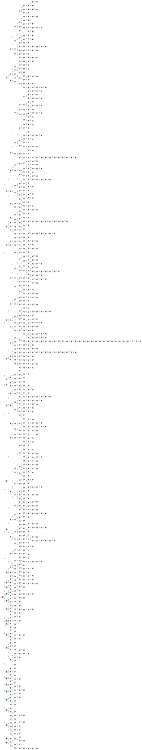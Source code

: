 digraph APTAALF {
__start0 [style = invis, shape = none, label = "", width = 0, height = 0];

rankdir=LR;
size="8,5";

s0 [style="filled", color="black", fillcolor="#ff817b" shape="circle", label="q0"];
s1 [style="rounded,filled", color="black", fillcolor="powderblue" shape="doublecircle", label="q1"];
s2 [style="rounded,filled", color="black", fillcolor="powderblue" shape="doublecircle", label="q2"];
s3 [style="rounded,filled", color="black", fillcolor="powderblue" shape="doublecircle", label="q3"];
s4 [style="rounded,filled", color="black", fillcolor="powderblue" shape="doublecircle", label="q4"];
s5 [style="rounded,filled", color="black", fillcolor="powderblue" shape="doublecircle", label="q5"];
s6 [style="rounded,filled", color="black", fillcolor="powderblue" shape="doublecircle", label="q6"];
s7 [style="filled", color="black", fillcolor="powderblue" shape="circle", label="q7"];
s8 [style="rounded,filled", color="black", fillcolor="powderblue" shape="doublecircle", label="q8"];
s9 [style="rounded,filled", color="black", fillcolor="powderblue" shape="doublecircle", label="q9"];
s10 [style="filled", color="black", fillcolor="powderblue" shape="circle", label="q10"];
s11 [style="rounded,filled", color="black", fillcolor="powderblue" shape="doublecircle", label="q11"];
s12 [style="rounded,filled", color="black", fillcolor="powderblue" shape="doublecircle", label="q12"];
s13 [style="filled", color="black", fillcolor="powderblue" shape="circle", label="q13"];
s14 [style="filled", color="black", fillcolor="powderblue" shape="circle", label="q14"];
s15 [style="rounded,filled", color="black", fillcolor="powderblue" shape="doublecircle", label="q15"];
s16 [style="rounded,filled", color="black", fillcolor="powderblue" shape="doublecircle", label="q16"];
s17 [style="rounded,filled", color="black", fillcolor="powderblue" shape="doublecircle", label="q17"];
s18 [style="filled", color="black", fillcolor="powderblue" shape="circle", label="q18"];
s19 [style="rounded,filled", color="black", fillcolor="powderblue" shape="doublecircle", label="q19"];
s20 [style="filled", color="black", fillcolor="powderblue" shape="circle", label="q20"];
s21 [style="filled", color="black", fillcolor="powderblue" shape="circle", label="q21"];
s22 [style="rounded,filled", color="black", fillcolor="powderblue" shape="doublecircle", label="q22"];
s23 [style="filled", color="black", fillcolor="powderblue" shape="circle", label="q23"];
s24 [style="rounded,filled", color="black", fillcolor="powderblue" shape="doublecircle", label="q24"];
s25 [style="filled", color="black", fillcolor="powderblue" shape="circle", label="q25"];
s26 [style="filled", color="black", fillcolor="powderblue" shape="circle", label="q26"];
s27 [style="rounded,filled", color="black", fillcolor="powderblue" shape="doublecircle", label="q27"];
s28 [style="filled", color="black", fillcolor="powderblue" shape="circle", label="q28"];
s29 [style="filled", color="black", fillcolor="powderblue" shape="circle", label="q29"];
s30 [style="filled", color="black", fillcolor="powderblue" shape="circle", label="q30"];
s31 [style="rounded,filled", color="black", fillcolor="white" shape="doublecircle", label="q31"];
s32 [style="rounded,filled", color="black", fillcolor="white" shape="doublecircle", label="q32"];
s33 [style="filled", color="black", fillcolor="white" shape="circle", label="q33"];
s34 [style="rounded,filled", color="black", fillcolor="white" shape="doublecircle", label="q34"];
s35 [style="rounded,filled", color="black", fillcolor="white" shape="doublecircle", label="q35"];
s36 [style="filled", color="black", fillcolor="white" shape="circle", label="q36"];
s37 [style="rounded,filled", color="black", fillcolor="white" shape="doublecircle", label="q37"];
s38 [style="rounded,filled", color="black", fillcolor="white" shape="doublecircle", label="q38"];
s39 [style="rounded,filled", color="black", fillcolor="white" shape="doublecircle", label="q39"];
s40 [style="filled", color="black", fillcolor="white" shape="circle", label="q40"];
s41 [style="rounded,filled", color="black", fillcolor="white" shape="doublecircle", label="q41"];
s42 [style="filled", color="black", fillcolor="white" shape="circle", label="q42"];
s43 [style="filled", color="black", fillcolor="white" shape="circle", label="q43"];
s44 [style="rounded,filled", color="black", fillcolor="white" shape="doublecircle", label="q44"];
s45 [style="rounded,filled", color="black", fillcolor="white" shape="doublecircle", label="q45"];
s46 [style="rounded,filled", color="black", fillcolor="white" shape="doublecircle", label="q46"];
s47 [style="filled", color="black", fillcolor="white" shape="circle", label="q47"];
s48 [style="rounded,filled", color="black", fillcolor="white" shape="doublecircle", label="q48"];
s49 [style="filled", color="black", fillcolor="white" shape="circle", label="q49"];
s50 [style="filled", color="black", fillcolor="white" shape="circle", label="q50"];
s51 [style="filled", color="black", fillcolor="white" shape="circle", label="q51"];
s52 [style="rounded,filled", color="black", fillcolor="white" shape="doublecircle", label="q52"];
s53 [style="rounded,filled", color="black", fillcolor="white" shape="doublecircle", label="q53"];
s54 [style="filled", color="black", fillcolor="white" shape="circle", label="q54"];
s55 [style="rounded,filled", color="black", fillcolor="white" shape="doublecircle", label="q55"];
s56 [style="filled", color="black", fillcolor="white" shape="circle", label="q56"];
s57 [style="filled", color="black", fillcolor="white" shape="circle", label="q57"];
s58 [style="rounded,filled", color="black", fillcolor="white" shape="doublecircle", label="q58"];
s59 [style="filled", color="black", fillcolor="white" shape="circle", label="q59"];
s60 [style="rounded,filled", color="black", fillcolor="white" shape="doublecircle", label="q60"];
s61 [style="filled", color="black", fillcolor="white" shape="circle", label="q61"];
s62 [style="filled", color="black", fillcolor="white" shape="circle", label="q62"];
s63 [style="rounded,filled", color="black", fillcolor="white" shape="doublecircle", label="q63"];
s64 [style="filled", color="black", fillcolor="white" shape="circle", label="q64"];
s65 [style="filled", color="black", fillcolor="white" shape="circle", label="q65"];
s66 [style="rounded,filled", color="black", fillcolor="white" shape="doublecircle", label="q66"];
s67 [style="filled", color="black", fillcolor="white" shape="circle", label="q67"];
s68 [style="rounded,filled", color="black", fillcolor="white" shape="doublecircle", label="q68"];
s69 [style="filled", color="black", fillcolor="white" shape="circle", label="q69"];
s70 [style="filled", color="black", fillcolor="white" shape="circle", label="q70"];
s71 [style="filled", color="black", fillcolor="white" shape="circle", label="q71"];
s72 [style="rounded,filled", color="black", fillcolor="white" shape="doublecircle", label="q72"];
s73 [style="filled", color="black", fillcolor="white" shape="circle", label="q73"];
s74 [style="filled", color="black", fillcolor="white" shape="circle", label="q74"];
s75 [style="filled", color="black", fillcolor="white" shape="circle", label="q75"];
s76 [style="filled", color="black", fillcolor="white" shape="circle", label="q76"];
s77 [style="filled", color="black", fillcolor="white" shape="circle", label="q77"];
s78 [style="filled", color="black", fillcolor="white" shape="circle", label="q78"];
s79 [style="filled", color="black", fillcolor="white" shape="circle", label="q79"];
s80 [style="filled", color="black", fillcolor="white" shape="circle", label="q80"];
s81 [style="filled", color="black", fillcolor="white" shape="circle", label="q81"];
s82 [style="filled", color="black", fillcolor="white" shape="circle", label="q82"];
s83 [style="filled", color="black", fillcolor="white" shape="circle", label="q83"];
s84 [style="filled", color="black", fillcolor="white" shape="circle", label="q84"];
s85 [style="filled", color="black", fillcolor="white" shape="circle", label="q85"];
s86 [style="filled", color="black", fillcolor="white" shape="circle", label="q86"];
s87 [style="filled", color="black", fillcolor="white" shape="circle", label="q87"];
s88 [style="filled", color="black", fillcolor="white" shape="circle", label="q88"];
s89 [style="filled", color="black", fillcolor="white" shape="circle", label="q89"];
s90 [style="filled", color="black", fillcolor="white" shape="circle", label="q90"];
s91 [style="rounded,filled", color="black", fillcolor="white" shape="doublecircle", label="q91"];
s92 [style="filled", color="black", fillcolor="white" shape="circle", label="q92"];
s93 [style="filled", color="black", fillcolor="white" shape="circle", label="q93"];
s94 [style="rounded,filled", color="black", fillcolor="white" shape="doublecircle", label="q94"];
s95 [style="filled", color="black", fillcolor="white" shape="circle", label="q95"];
s96 [style="rounded,filled", color="black", fillcolor="white" shape="doublecircle", label="q96"];
s97 [style="filled", color="black", fillcolor="white" shape="circle", label="q97"];
s98 [style="filled", color="black", fillcolor="white" shape="circle", label="q98"];
s99 [style="rounded,filled", color="black", fillcolor="white" shape="doublecircle", label="q99"];
s100 [style="filled", color="black", fillcolor="white" shape="circle", label="q100"];
s101 [style="filled", color="black", fillcolor="white" shape="circle", label="q101"];
s102 [style="filled", color="black", fillcolor="white" shape="circle", label="q102"];
s103 [style="filled", color="black", fillcolor="white" shape="circle", label="q103"];
s104 [style="filled", color="black", fillcolor="white" shape="circle", label="q104"];
s105 [style="filled", color="black", fillcolor="white" shape="circle", label="q105"];
s106 [style="filled", color="black", fillcolor="white" shape="circle", label="q106"];
s107 [style="filled", color="black", fillcolor="white" shape="circle", label="q107"];
s108 [style="filled", color="black", fillcolor="white" shape="circle", label="q108"];
s109 [style="filled", color="black", fillcolor="white" shape="circle", label="q109"];
s110 [style="filled", color="black", fillcolor="white" shape="circle", label="q110"];
s111 [style="filled", color="black", fillcolor="white" shape="circle", label="q111"];
s112 [style="rounded,filled", color="black", fillcolor="white" shape="doublecircle", label="q112"];
s113 [style="filled", color="black", fillcolor="white" shape="circle", label="q113"];
s114 [style="filled", color="black", fillcolor="white" shape="circle", label="q114"];
s115 [style="rounded,filled", color="black", fillcolor="white" shape="doublecircle", label="q115"];
s116 [style="filled", color="black", fillcolor="white" shape="circle", label="q116"];
s117 [style="filled", color="black", fillcolor="white" shape="circle", label="q117"];
s118 [style="rounded,filled", color="black", fillcolor="white" shape="doublecircle", label="q118"];
s119 [style="rounded,filled", color="black", fillcolor="white" shape="doublecircle", label="q119"];
s120 [style="filled", color="black", fillcolor="white" shape="circle", label="q120"];
s121 [style="filled", color="black", fillcolor="white" shape="circle", label="q121"];
s122 [style="rounded,filled", color="black", fillcolor="white" shape="doublecircle", label="q122"];
s123 [style="filled", color="black", fillcolor="white" shape="circle", label="q123"];
s124 [style="filled", color="black", fillcolor="white" shape="circle", label="q124"];
s125 [style="rounded,filled", color="black", fillcolor="white" shape="doublecircle", label="q125"];
s126 [style="filled", color="black", fillcolor="white" shape="circle", label="q126"];
s127 [style="filled", color="black", fillcolor="white" shape="circle", label="q127"];
s128 [style="filled", color="black", fillcolor="white" shape="circle", label="q128"];
s129 [style="filled", color="black", fillcolor="white" shape="circle", label="q129"];
s130 [style="rounded,filled", color="black", fillcolor="white" shape="doublecircle", label="q130"];
s131 [style="filled", color="black", fillcolor="white" shape="circle", label="q131"];
s132 [style="filled", color="black", fillcolor="white" shape="circle", label="q132"];
s133 [style="filled", color="black", fillcolor="white" shape="circle", label="q133"];
s134 [style="filled", color="black", fillcolor="white" shape="circle", label="q134"];
s135 [style="rounded,filled", color="black", fillcolor="white" shape="doublecircle", label="q135"];
s136 [style="filled", color="black", fillcolor="white" shape="circle", label="q136"];
s137 [style="filled", color="black", fillcolor="white" shape="circle", label="q137"];
s138 [style="filled", color="black", fillcolor="white" shape="circle", label="q138"];
s139 [style="filled", color="black", fillcolor="white" shape="circle", label="q139"];
s140 [style="filled", color="black", fillcolor="white" shape="circle", label="q140"];
s141 [style="filled", color="black", fillcolor="white" shape="circle", label="q141"];
s142 [style="rounded,filled", color="black", fillcolor="white" shape="doublecircle", label="q142"];
s143 [style="rounded,filled", color="black", fillcolor="white" shape="doublecircle", label="q143"];
s144 [style="filled", color="black", fillcolor="white" shape="circle", label="q144"];
s145 [style="filled", color="black", fillcolor="white" shape="circle", label="q145"];
s146 [style="rounded,filled", color="black", fillcolor="white" shape="doublecircle", label="q146"];
s147 [style="rounded,filled", color="black", fillcolor="white" shape="doublecircle", label="q147"];
s148 [style="filled", color="black", fillcolor="white" shape="circle", label="q148"];
s149 [style="filled", color="black", fillcolor="white" shape="circle", label="q149"];
s150 [style="filled", color="black", fillcolor="white" shape="circle", label="q150"];
s151 [style="filled", color="black", fillcolor="white" shape="circle", label="q151"];
s152 [style="filled", color="black", fillcolor="white" shape="circle", label="q152"];
s153 [style="filled", color="black", fillcolor="white" shape="circle", label="q153"];
s154 [style="filled", color="black", fillcolor="white" shape="circle", label="q154"];
s155 [style="filled", color="black", fillcolor="white" shape="circle", label="q155"];
s156 [style="filled", color="black", fillcolor="white" shape="circle", label="q156"];
s157 [style="filled", color="black", fillcolor="white" shape="circle", label="q157"];
s158 [style="rounded,filled", color="black", fillcolor="white" shape="doublecircle", label="q158"];
s159 [style="filled", color="black", fillcolor="white" shape="circle", label="q159"];
s160 [style="filled", color="black", fillcolor="white" shape="circle", label="q160"];
s161 [style="filled", color="black", fillcolor="white" shape="circle", label="q161"];
s162 [style="rounded,filled", color="black", fillcolor="white" shape="doublecircle", label="q162"];
s163 [style="filled", color="black", fillcolor="white" shape="circle", label="q163"];
s164 [style="rounded,filled", color="black", fillcolor="white" shape="doublecircle", label="q164"];
s165 [style="filled", color="black", fillcolor="white" shape="circle", label="q165"];
s166 [style="filled", color="black", fillcolor="white" shape="circle", label="q166"];
s167 [style="filled", color="black", fillcolor="white" shape="circle", label="q167"];
s168 [style="filled", color="black", fillcolor="white" shape="circle", label="q168"];
s169 [style="rounded,filled", color="black", fillcolor="white" shape="doublecircle", label="q169"];
s170 [style="rounded,filled", color="black", fillcolor="white" shape="doublecircle", label="q170"];
s171 [style="filled", color="black", fillcolor="white" shape="circle", label="q171"];
s172 [style="filled", color="black", fillcolor="white" shape="circle", label="q172"];
s173 [style="rounded,filled", color="black", fillcolor="white" shape="doublecircle", label="q173"];
s174 [style="filled", color="black", fillcolor="white" shape="circle", label="q174"];
s175 [style="filled", color="black", fillcolor="white" shape="circle", label="q175"];
s176 [style="filled", color="black", fillcolor="white" shape="circle", label="q176"];
s177 [style="filled", color="black", fillcolor="white" shape="circle", label="q177"];
s178 [style="filled", color="black", fillcolor="white" shape="circle", label="q178"];
s179 [style="filled", color="black", fillcolor="white" shape="circle", label="q179"];
s180 [style="filled", color="black", fillcolor="white" shape="circle", label="q180"];
s181 [style="filled", color="black", fillcolor="white" shape="circle", label="q181"];
s182 [style="filled", color="black", fillcolor="white" shape="circle", label="q182"];
s183 [style="filled", color="black", fillcolor="white" shape="circle", label="q183"];
s184 [style="filled", color="black", fillcolor="white" shape="circle", label="q184"];
s185 [style="rounded,filled", color="black", fillcolor="white" shape="doublecircle", label="q185"];
s186 [style="filled", color="black", fillcolor="white" shape="circle", label="q186"];
s187 [style="filled", color="black", fillcolor="white" shape="circle", label="q187"];
s188 [style="filled", color="black", fillcolor="white" shape="circle", label="q188"];
s189 [style="filled", color="black", fillcolor="white" shape="circle", label="q189"];
s190 [style="filled", color="black", fillcolor="white" shape="circle", label="q190"];
s191 [style="filled", color="black", fillcolor="white" shape="circle", label="q191"];
s192 [style="filled", color="black", fillcolor="white" shape="circle", label="q192"];
s193 [style="rounded,filled", color="black", fillcolor="white" shape="doublecircle", label="q193"];
s194 [style="filled", color="black", fillcolor="white" shape="circle", label="q194"];
s195 [style="filled", color="black", fillcolor="white" shape="circle", label="q195"];
s196 [style="filled", color="black", fillcolor="white" shape="circle", label="q196"];
s197 [style="rounded,filled", color="black", fillcolor="white" shape="doublecircle", label="q197"];
s198 [style="filled", color="black", fillcolor="white" shape="circle", label="q198"];
s199 [style="filled", color="black", fillcolor="white" shape="circle", label="q199"];
s200 [style="filled", color="black", fillcolor="white" shape="circle", label="q200"];
s201 [style="filled", color="black", fillcolor="white" shape="circle", label="q201"];
s202 [style="filled", color="black", fillcolor="white" shape="circle", label="q202"];
s203 [style="filled", color="black", fillcolor="white" shape="circle", label="q203"];
s204 [style="filled", color="black", fillcolor="white" shape="circle", label="q204"];
s205 [style="rounded,filled", color="black", fillcolor="white" shape="doublecircle", label="q205"];
s206 [style="filled", color="black", fillcolor="white" shape="circle", label="q206"];
s207 [style="filled", color="black", fillcolor="white" shape="circle", label="q207"];
s208 [style="filled", color="black", fillcolor="white" shape="circle", label="q208"];
s209 [style="filled", color="black", fillcolor="white" shape="circle", label="q209"];
s210 [style="filled", color="black", fillcolor="white" shape="circle", label="q210"];
s211 [style="filled", color="black", fillcolor="white" shape="circle", label="q211"];
s212 [style="filled", color="black", fillcolor="white" shape="circle", label="q212"];
s213 [style="filled", color="black", fillcolor="white" shape="circle", label="q213"];
s214 [style="filled", color="black", fillcolor="white" shape="circle", label="q214"];
s215 [style="filled", color="black", fillcolor="white" shape="circle", label="q215"];
s216 [style="filled", color="black", fillcolor="white" shape="circle", label="q216"];
s217 [style="filled", color="black", fillcolor="white" shape="circle", label="q217"];
s218 [style="filled", color="black", fillcolor="white" shape="circle", label="q218"];
s219 [style="rounded,filled", color="black", fillcolor="white" shape="doublecircle", label="q219"];
s220 [style="filled", color="black", fillcolor="white" shape="circle", label="q220"];
s221 [style="filled", color="black", fillcolor="white" shape="circle", label="q221"];
s222 [style="filled", color="black", fillcolor="white" shape="circle", label="q222"];
s223 [style="filled", color="black", fillcolor="white" shape="circle", label="q223"];
s224 [style="filled", color="black", fillcolor="white" shape="circle", label="q224"];
s225 [style="filled", color="black", fillcolor="white" shape="circle", label="q225"];
s226 [style="filled", color="black", fillcolor="white" shape="circle", label="q226"];
s227 [style="filled", color="black", fillcolor="white" shape="circle", label="q227"];
s228 [style="filled", color="black", fillcolor="white" shape="circle", label="q228"];
s229 [style="filled", color="black", fillcolor="white" shape="circle", label="q229"];
s230 [style="filled", color="black", fillcolor="white" shape="circle", label="q230"];
s231 [style="filled", color="black", fillcolor="white" shape="circle", label="q231"];
s232 [style="rounded,filled", color="black", fillcolor="white" shape="doublecircle", label="q232"];
s233 [style="filled", color="black", fillcolor="white" shape="circle", label="q233"];
s234 [style="rounded,filled", color="black", fillcolor="white" shape="doublecircle", label="q234"];
s235 [style="rounded,filled", color="black", fillcolor="white" shape="doublecircle", label="q235"];
s236 [style="rounded,filled", color="black", fillcolor="white" shape="doublecircle", label="q236"];
s237 [style="filled", color="black", fillcolor="white" shape="circle", label="q237"];
s238 [style="filled", color="black", fillcolor="white" shape="circle", label="q238"];
s239 [style="filled", color="black", fillcolor="white" shape="circle", label="q239"];
s240 [style="filled", color="black", fillcolor="white" shape="circle", label="q240"];
s241 [style="filled", color="black", fillcolor="white" shape="circle", label="q241"];
s242 [style="filled", color="black", fillcolor="white" shape="circle", label="q242"];
s243 [style="rounded,filled", color="black", fillcolor="white" shape="doublecircle", label="q243"];
s244 [style="filled", color="black", fillcolor="white" shape="circle", label="q244"];
s245 [style="filled", color="black", fillcolor="white" shape="circle", label="q245"];
s246 [style="rounded,filled", color="black", fillcolor="white" shape="doublecircle", label="q246"];
s247 [style="filled", color="black", fillcolor="white" shape="circle", label="q247"];
s248 [style="filled", color="black", fillcolor="white" shape="circle", label="q248"];
s249 [style="filled", color="black", fillcolor="white" shape="circle", label="q249"];
s250 [style="filled", color="black", fillcolor="white" shape="circle", label="q250"];
s251 [style="rounded,filled", color="black", fillcolor="white" shape="doublecircle", label="q251"];
s252 [style="filled", color="black", fillcolor="white" shape="circle", label="q252"];
s253 [style="filled", color="black", fillcolor="white" shape="circle", label="q253"];
s254 [style="filled", color="black", fillcolor="white" shape="circle", label="q254"];
s255 [style="filled", color="black", fillcolor="white" shape="circle", label="q255"];
s256 [style="rounded,filled", color="black", fillcolor="white" shape="doublecircle", label="q256"];
s257 [style="filled", color="black", fillcolor="white" shape="circle", label="q257"];
s258 [style="filled", color="black", fillcolor="white" shape="circle", label="q258"];
s259 [style="filled", color="black", fillcolor="white" shape="circle", label="q259"];
s260 [style="filled", color="black", fillcolor="white" shape="circle", label="q260"];
s261 [style="rounded,filled", color="black", fillcolor="white" shape="doublecircle", label="q261"];
s262 [style="rounded,filled", color="black", fillcolor="white" shape="doublecircle", label="q262"];
s263 [style="filled", color="black", fillcolor="white" shape="circle", label="q263"];
s264 [style="filled", color="black", fillcolor="white" shape="circle", label="q264"];
s265 [style="rounded,filled", color="black", fillcolor="white" shape="doublecircle", label="q265"];
s266 [style="rounded,filled", color="black", fillcolor="white" shape="doublecircle", label="q266"];
s267 [style="filled", color="black", fillcolor="white" shape="circle", label="q267"];
s268 [style="rounded,filled", color="black", fillcolor="white" shape="doublecircle", label="q268"];
s269 [style="filled", color="black", fillcolor="white" shape="circle", label="q269"];
s270 [style="rounded,filled", color="black", fillcolor="white" shape="doublecircle", label="q270"];
s271 [style="filled", color="black", fillcolor="white" shape="circle", label="q271"];
s272 [style="filled", color="black", fillcolor="white" shape="circle", label="q272"];
s273 [style="rounded,filled", color="black", fillcolor="white" shape="doublecircle", label="q273"];
s274 [style="filled", color="black", fillcolor="white" shape="circle", label="q274"];
s275 [style="filled", color="black", fillcolor="white" shape="circle", label="q275"];
s276 [style="rounded,filled", color="black", fillcolor="white" shape="doublecircle", label="q276"];
s277 [style="filled", color="black", fillcolor="white" shape="circle", label="q277"];
s278 [style="filled", color="black", fillcolor="white" shape="circle", label="q278"];
s279 [style="rounded,filled", color="black", fillcolor="white" shape="doublecircle", label="q279"];
s280 [style="filled", color="black", fillcolor="white" shape="circle", label="q280"];
s281 [style="filled", color="black", fillcolor="white" shape="circle", label="q281"];
s282 [style="filled", color="black", fillcolor="white" shape="circle", label="q282"];
s283 [style="filled", color="black", fillcolor="white" shape="circle", label="q283"];
s284 [style="filled", color="black", fillcolor="white" shape="circle", label="q284"];
s285 [style="filled", color="black", fillcolor="white" shape="circle", label="q285"];
s286 [style="filled", color="black", fillcolor="white" shape="circle", label="q286"];
s287 [style="rounded,filled", color="black", fillcolor="white" shape="doublecircle", label="q287"];
s288 [style="filled", color="black", fillcolor="white" shape="circle", label="q288"];
s289 [style="filled", color="black", fillcolor="white" shape="circle", label="q289"];
s290 [style="filled", color="black", fillcolor="white" shape="circle", label="q290"];
s291 [style="filled", color="black", fillcolor="white" shape="circle", label="q291"];
s292 [style="filled", color="black", fillcolor="white" shape="circle", label="q292"];
s293 [style="filled", color="black", fillcolor="white" shape="circle", label="q293"];
s294 [style="filled", color="black", fillcolor="white" shape="circle", label="q294"];
s295 [style="filled", color="black", fillcolor="white" shape="circle", label="q295"];
s296 [style="filled", color="black", fillcolor="white" shape="circle", label="q296"];
s297 [style="rounded,filled", color="black", fillcolor="white" shape="doublecircle", label="q297"];
s298 [style="filled", color="black", fillcolor="white" shape="circle", label="q298"];
s299 [style="filled", color="black", fillcolor="white" shape="circle", label="q299"];
s300 [style="filled", color="black", fillcolor="white" shape="circle", label="q300"];
s301 [style="filled", color="black", fillcolor="white" shape="circle", label="q301"];
s302 [style="rounded,filled", color="black", fillcolor="white" shape="doublecircle", label="q302"];
s303 [style="filled", color="black", fillcolor="white" shape="circle", label="q303"];
s304 [style="filled", color="black", fillcolor="white" shape="circle", label="q304"];
s305 [style="filled", color="black", fillcolor="white" shape="circle", label="q305"];
s306 [style="filled", color="black", fillcolor="white" shape="circle", label="q306"];
s307 [style="filled", color="black", fillcolor="white" shape="circle", label="q307"];
s308 [style="filled", color="black", fillcolor="white" shape="circle", label="q308"];
s309 [style="filled", color="black", fillcolor="white" shape="circle", label="q309"];
s310 [style="filled", color="black", fillcolor="white" shape="circle", label="q310"];
s311 [style="filled", color="black", fillcolor="white" shape="circle", label="q311"];
s312 [style="rounded,filled", color="black", fillcolor="white" shape="doublecircle", label="q312"];
s313 [style="filled", color="black", fillcolor="white" shape="circle", label="q313"];
s314 [style="filled", color="black", fillcolor="white" shape="circle", label="q314"];
s315 [style="filled", color="black", fillcolor="white" shape="circle", label="q315"];
s316 [style="filled", color="black", fillcolor="white" shape="circle", label="q316"];
s317 [style="filled", color="black", fillcolor="white" shape="circle", label="q317"];
s318 [style="rounded,filled", color="black", fillcolor="white" shape="doublecircle", label="q318"];
s319 [style="rounded,filled", color="black", fillcolor="white" shape="doublecircle", label="q319"];
s320 [style="rounded,filled", color="black", fillcolor="white" shape="doublecircle", label="q320"];
s321 [style="filled", color="black", fillcolor="white" shape="circle", label="q321"];
s322 [style="rounded,filled", color="black", fillcolor="white" shape="doublecircle", label="q322"];
s323 [style="filled", color="black", fillcolor="white" shape="circle", label="q323"];
s324 [style="filled", color="black", fillcolor="white" shape="circle", label="q324"];
s325 [style="filled", color="black", fillcolor="white" shape="circle", label="q325"];
s326 [style="filled", color="black", fillcolor="white" shape="circle", label="q326"];
s327 [style="filled", color="black", fillcolor="white" shape="circle", label="q327"];
s328 [style="filled", color="black", fillcolor="white" shape="circle", label="q328"];
s329 [style="rounded,filled", color="black", fillcolor="white" shape="doublecircle", label="q329"];
s330 [style="rounded,filled", color="black", fillcolor="white" shape="doublecircle", label="q330"];
s331 [style="filled", color="black", fillcolor="white" shape="circle", label="q331"];
s332 [style="filled", color="black", fillcolor="white" shape="circle", label="q332"];
s333 [style="filled", color="black", fillcolor="white" shape="circle", label="q333"];
s334 [style="filled", color="black", fillcolor="white" shape="circle", label="q334"];
s335 [style="filled", color="black", fillcolor="white" shape="circle", label="q335"];
s336 [style="filled", color="black", fillcolor="white" shape="circle", label="q336"];
s337 [style="filled", color="black", fillcolor="white" shape="circle", label="q337"];
s338 [style="filled", color="black", fillcolor="white" shape="circle", label="q338"];
s339 [style="filled", color="black", fillcolor="white" shape="circle", label="q339"];
s340 [style="filled", color="black", fillcolor="white" shape="circle", label="q340"];
s341 [style="filled", color="black", fillcolor="white" shape="circle", label="q341"];
s342 [style="filled", color="black", fillcolor="white" shape="circle", label="q342"];
s343 [style="filled", color="black", fillcolor="white" shape="circle", label="q343"];
s344 [style="filled", color="black", fillcolor="white" shape="circle", label="q344"];
s345 [style="filled", color="black", fillcolor="white" shape="circle", label="q345"];
s346 [style="filled", color="black", fillcolor="white" shape="circle", label="q346"];
s347 [style="filled", color="black", fillcolor="white" shape="circle", label="q347"];
s348 [style="rounded,filled", color="black", fillcolor="white" shape="doublecircle", label="q348"];
s349 [style="filled", color="black", fillcolor="white" shape="circle", label="q349"];
s350 [style="filled", color="black", fillcolor="white" shape="circle", label="q350"];
s351 [style="rounded,filled", color="black", fillcolor="white" shape="doublecircle", label="q351"];
s352 [style="filled", color="black", fillcolor="white" shape="circle", label="q352"];
s353 [style="filled", color="black", fillcolor="white" shape="circle", label="q353"];
s354 [style="rounded,filled", color="black", fillcolor="white" shape="doublecircle", label="q354"];
s355 [style="rounded,filled", color="black", fillcolor="white" shape="doublecircle", label="q355"];
s356 [style="filled", color="black", fillcolor="white" shape="circle", label="q356"];
s357 [style="filled", color="black", fillcolor="white" shape="circle", label="q357"];
s358 [style="filled", color="black", fillcolor="white" shape="circle", label="q358"];
s359 [style="rounded,filled", color="black", fillcolor="white" shape="doublecircle", label="q359"];
s360 [style="filled", color="black", fillcolor="white" shape="circle", label="q360"];
s361 [style="filled", color="black", fillcolor="white" shape="circle", label="q361"];
s362 [style="filled", color="black", fillcolor="white" shape="circle", label="q362"];
s363 [style="filled", color="black", fillcolor="white" shape="circle", label="q363"];
s364 [style="filled", color="black", fillcolor="white" shape="circle", label="q364"];
s365 [style="filled", color="black", fillcolor="white" shape="circle", label="q365"];
s366 [style="rounded,filled", color="black", fillcolor="white" shape="doublecircle", label="q366"];
s367 [style="filled", color="black", fillcolor="white" shape="circle", label="q367"];
s368 [style="filled", color="black", fillcolor="white" shape="circle", label="q368"];
s369 [style="filled", color="black", fillcolor="white" shape="circle", label="q369"];
s370 [style="filled", color="black", fillcolor="white" shape="circle", label="q370"];
s371 [style="rounded,filled", color="black", fillcolor="white" shape="doublecircle", label="q371"];
s372 [style="rounded,filled", color="black", fillcolor="white" shape="doublecircle", label="q372"];
s373 [style="filled", color="black", fillcolor="white" shape="circle", label="q373"];
s374 [style="filled", color="black", fillcolor="white" shape="circle", label="q374"];
s375 [style="filled", color="black", fillcolor="white" shape="circle", label="q375"];
s376 [style="filled", color="black", fillcolor="white" shape="circle", label="q376"];
s377 [style="rounded,filled", color="black", fillcolor="white" shape="doublecircle", label="q377"];
s378 [style="filled", color="black", fillcolor="white" shape="circle", label="q378"];
s379 [style="filled", color="black", fillcolor="white" shape="circle", label="q379"];
s380 [style="filled", color="black", fillcolor="white" shape="circle", label="q380"];
s381 [style="filled", color="black", fillcolor="white" shape="circle", label="q381"];
s382 [style="filled", color="black", fillcolor="white" shape="circle", label="q382"];
s383 [style="rounded,filled", color="black", fillcolor="white" shape="doublecircle", label="q383"];
s384 [style="filled", color="black", fillcolor="white" shape="circle", label="q384"];
s385 [style="filled", color="black", fillcolor="white" shape="circle", label="q385"];
s386 [style="rounded,filled", color="black", fillcolor="white" shape="doublecircle", label="q386"];
s387 [style="filled", color="black", fillcolor="white" shape="circle", label="q387"];
s388 [style="filled", color="black", fillcolor="white" shape="circle", label="q388"];
s389 [style="filled", color="black", fillcolor="white" shape="circle", label="q389"];
s390 [style="filled", color="black", fillcolor="white" shape="circle", label="q390"];
s391 [style="filled", color="black", fillcolor="white" shape="circle", label="q391"];
s392 [style="filled", color="black", fillcolor="white" shape="circle", label="q392"];
s393 [style="filled", color="black", fillcolor="white" shape="circle", label="q393"];
s394 [style="filled", color="black", fillcolor="white" shape="circle", label="q394"];
s395 [style="filled", color="black", fillcolor="white" shape="circle", label="q395"];
s396 [style="filled", color="black", fillcolor="white" shape="circle", label="q396"];
s397 [style="rounded,filled", color="black", fillcolor="white" shape="doublecircle", label="q397"];
s398 [style="filled", color="black", fillcolor="white" shape="circle", label="q398"];
s399 [style="rounded,filled", color="black", fillcolor="white" shape="doublecircle", label="q399"];
s400 [style="filled", color="black", fillcolor="white" shape="circle", label="q400"];
s401 [style="filled", color="black", fillcolor="white" shape="circle", label="q401"];
s402 [style="rounded,filled", color="black", fillcolor="white" shape="doublecircle", label="q402"];
s403 [style="filled", color="black", fillcolor="white" shape="circle", label="q403"];
s404 [style="filled", color="black", fillcolor="white" shape="circle", label="q404"];
s405 [style="filled", color="black", fillcolor="white" shape="circle", label="q405"];
s406 [style="filled", color="black", fillcolor="white" shape="circle", label="q406"];
s407 [style="filled", color="black", fillcolor="white" shape="circle", label="q407"];
s408 [style="filled", color="black", fillcolor="white" shape="circle", label="q408"];
s409 [style="rounded,filled", color="black", fillcolor="white" shape="doublecircle", label="q409"];
s410 [style="filled", color="black", fillcolor="white" shape="circle", label="q410"];
s411 [style="filled", color="black", fillcolor="white" shape="circle", label="q411"];
s412 [style="filled", color="black", fillcolor="white" shape="circle", label="q412"];
s413 [style="filled", color="black", fillcolor="white" shape="circle", label="q413"];
s414 [style="filled", color="black", fillcolor="white" shape="circle", label="q414"];
s415 [style="filled", color="black", fillcolor="white" shape="circle", label="q415"];
s416 [style="filled", color="black", fillcolor="white" shape="circle", label="q416"];
s417 [style="filled", color="black", fillcolor="white" shape="circle", label="q417"];
s418 [style="rounded,filled", color="black", fillcolor="white" shape="doublecircle", label="q418"];
s419 [style="rounded,filled", color="black", fillcolor="white" shape="doublecircle", label="q419"];
s420 [style="filled", color="black", fillcolor="white" shape="circle", label="q420"];
s421 [style="filled", color="black", fillcolor="white" shape="circle", label="q421"];
s422 [style="filled", color="black", fillcolor="white" shape="circle", label="q422"];
s423 [style="rounded,filled", color="black", fillcolor="white" shape="doublecircle", label="q423"];
s424 [style="rounded,filled", color="black", fillcolor="white" shape="doublecircle", label="q424"];
s425 [style="filled", color="black", fillcolor="white" shape="circle", label="q425"];
s426 [style="filled", color="black", fillcolor="white" shape="circle", label="q426"];
s427 [style="rounded,filled", color="black", fillcolor="white" shape="doublecircle", label="q427"];
s428 [style="filled", color="black", fillcolor="white" shape="circle", label="q428"];
s429 [style="rounded,filled", color="black", fillcolor="white" shape="doublecircle", label="q429"];
s430 [style="filled", color="black", fillcolor="white" shape="circle", label="q430"];
s431 [style="rounded,filled", color="black", fillcolor="white" shape="doublecircle", label="q431"];
s432 [style="filled", color="black", fillcolor="white" shape="circle", label="q432"];
s433 [style="filled", color="black", fillcolor="white" shape="circle", label="q433"];
s434 [style="filled", color="black", fillcolor="white" shape="circle", label="q434"];
s435 [style="filled", color="black", fillcolor="white" shape="circle", label="q435"];
s436 [style="filled", color="black", fillcolor="white" shape="circle", label="q436"];
s437 [style="filled", color="black", fillcolor="white" shape="circle", label="q437"];
s438 [style="filled", color="black", fillcolor="white" shape="circle", label="q438"];
s439 [style="filled", color="black", fillcolor="white" shape="circle", label="q439"];
s440 [style="filled", color="black", fillcolor="white" shape="circle", label="q440"];
s441 [style="rounded,filled", color="black", fillcolor="white" shape="doublecircle", label="q441"];
s442 [style="filled", color="black", fillcolor="white" shape="circle", label="q442"];
s443 [style="rounded,filled", color="black", fillcolor="white" shape="doublecircle", label="q443"];
s444 [style="filled", color="black", fillcolor="white" shape="circle", label="q444"];
s445 [style="rounded,filled", color="black", fillcolor="white" shape="doublecircle", label="q445"];
s446 [style="filled", color="black", fillcolor="white" shape="circle", label="q446"];
s447 [style="filled", color="black", fillcolor="white" shape="circle", label="q447"];
s448 [style="filled", color="black", fillcolor="white" shape="circle", label="q448"];
s449 [style="filled", color="black", fillcolor="white" shape="circle", label="q449"];
s450 [style="filled", color="black", fillcolor="white" shape="circle", label="q450"];
s451 [style="filled", color="black", fillcolor="white" shape="circle", label="q451"];
s452 [style="filled", color="black", fillcolor="white" shape="circle", label="q452"];
s453 [style="rounded,filled", color="black", fillcolor="white" shape="doublecircle", label="q453"];
s454 [style="filled", color="black", fillcolor="white" shape="circle", label="q454"];
s455 [style="filled", color="black", fillcolor="white" shape="circle", label="q455"];
s456 [style="filled", color="black", fillcolor="white" shape="circle", label="q456"];
s457 [style="rounded,filled", color="black", fillcolor="white" shape="doublecircle", label="q457"];
s458 [style="filled", color="black", fillcolor="white" shape="circle", label="q458"];
s459 [style="filled", color="black", fillcolor="white" shape="circle", label="q459"];
s460 [style="filled", color="black", fillcolor="white" shape="circle", label="q460"];
s461 [style="filled", color="black", fillcolor="white" shape="circle", label="q461"];
s462 [style="filled", color="black", fillcolor="white" shape="circle", label="q462"];
s463 [style="filled", color="black", fillcolor="white" shape="circle", label="q463"];
s464 [style="filled", color="black", fillcolor="white" shape="circle", label="q464"];
s465 [style="filled", color="black", fillcolor="white" shape="circle", label="q465"];
s466 [style="filled", color="black", fillcolor="white" shape="circle", label="q466"];
s467 [style="rounded,filled", color="black", fillcolor="white" shape="doublecircle", label="q467"];
s468 [style="rounded,filled", color="black", fillcolor="white" shape="doublecircle", label="q468"];
s469 [style="rounded,filled", color="black", fillcolor="white" shape="doublecircle", label="q469"];
s470 [style="filled", color="black", fillcolor="white" shape="circle", label="q470"];
s471 [style="filled", color="black", fillcolor="white" shape="circle", label="q471"];
s472 [style="filled", color="black", fillcolor="white" shape="circle", label="q472"];
s473 [style="filled", color="black", fillcolor="white" shape="circle", label="q473"];
s474 [style="filled", color="black", fillcolor="white" shape="circle", label="q474"];
s475 [style="filled", color="black", fillcolor="white" shape="circle", label="q475"];
s476 [style="filled", color="black", fillcolor="white" shape="circle", label="q476"];
s477 [style="rounded,filled", color="black", fillcolor="white" shape="doublecircle", label="q477"];
s478 [style="rounded,filled", color="black", fillcolor="white" shape="doublecircle", label="q478"];
s479 [style="rounded,filled", color="black", fillcolor="white" shape="doublecircle", label="q479"];
s480 [style="filled", color="black", fillcolor="white" shape="circle", label="q480"];
s481 [style="filled", color="black", fillcolor="white" shape="circle", label="q481"];
s482 [style="filled", color="black", fillcolor="white" shape="circle", label="q482"];
s483 [style="rounded,filled", color="black", fillcolor="white" shape="doublecircle", label="q483"];
s484 [style="rounded,filled", color="black", fillcolor="white" shape="doublecircle", label="q484"];
s485 [style="filled", color="black", fillcolor="white" shape="circle", label="q485"];
s486 [style="filled", color="black", fillcolor="white" shape="circle", label="q486"];
s487 [style="rounded,filled", color="black", fillcolor="white" shape="doublecircle", label="q487"];
s488 [style="filled", color="black", fillcolor="white" shape="circle", label="q488"];
s489 [style="rounded,filled", color="black", fillcolor="white" shape="doublecircle", label="q489"];
s490 [style="rounded,filled", color="black", fillcolor="white" shape="doublecircle", label="q490"];
s491 [style="rounded,filled", color="black", fillcolor="white" shape="doublecircle", label="q491"];
s492 [style="filled", color="black", fillcolor="white" shape="circle", label="q492"];
s493 [style="filled", color="black", fillcolor="white" shape="circle", label="q493"];
s494 [style="rounded,filled", color="black", fillcolor="white" shape="doublecircle", label="q494"];
s495 [style="rounded,filled", color="black", fillcolor="white" shape="doublecircle", label="q495"];
s496 [style="filled", color="black", fillcolor="white" shape="circle", label="q496"];
s497 [style="filled", color="black", fillcolor="white" shape="circle", label="q497"];
s498 [style="filled", color="black", fillcolor="white" shape="circle", label="q498"];
s499 [style="filled", color="black", fillcolor="white" shape="circle", label="q499"];
s500 [style="filled", color="black", fillcolor="white" shape="circle", label="q500"];
s501 [style="filled", color="black", fillcolor="white" shape="circle", label="q501"];
s502 [style="filled", color="black", fillcolor="white" shape="circle", label="q502"];
s503 [style="filled", color="black", fillcolor="white" shape="circle", label="q503"];
s504 [style="filled", color="black", fillcolor="white" shape="circle", label="q504"];
s505 [style="rounded,filled", color="black", fillcolor="white" shape="doublecircle", label="q505"];
s506 [style="rounded,filled", color="black", fillcolor="white" shape="doublecircle", label="q506"];
s507 [style="filled", color="black", fillcolor="white" shape="circle", label="q507"];
s508 [style="filled", color="black", fillcolor="white" shape="circle", label="q508"];
s509 [style="filled", color="black", fillcolor="white" shape="circle", label="q509"];
s510 [style="filled", color="black", fillcolor="white" shape="circle", label="q510"];
s511 [style="filled", color="black", fillcolor="white" shape="circle", label="q511"];
s512 [style="filled", color="black", fillcolor="white" shape="circle", label="q512"];
s513 [style="filled", color="black", fillcolor="white" shape="circle", label="q513"];
s514 [style="filled", color="black", fillcolor="white" shape="circle", label="q514"];
s515 [style="rounded,filled", color="black", fillcolor="white" shape="doublecircle", label="q515"];
s516 [style="rounded,filled", color="black", fillcolor="white" shape="doublecircle", label="q516"];
s517 [style="filled", color="black", fillcolor="white" shape="circle", label="q517"];
s518 [style="filled", color="black", fillcolor="white" shape="circle", label="q518"];
s519 [style="filled", color="black", fillcolor="white" shape="circle", label="q519"];
s520 [style="filled", color="black", fillcolor="white" shape="circle", label="q520"];
s521 [style="filled", color="black", fillcolor="white" shape="circle", label="q521"];
s522 [style="filled", color="black", fillcolor="white" shape="circle", label="q522"];
s523 [style="rounded,filled", color="black", fillcolor="white" shape="doublecircle", label="q523"];
s524 [style="filled", color="black", fillcolor="white" shape="circle", label="q524"];
s525 [style="rounded,filled", color="black", fillcolor="white" shape="doublecircle", label="q525"];
s526 [style="filled", color="black", fillcolor="white" shape="circle", label="q526"];
s527 [style="filled", color="black", fillcolor="white" shape="circle", label="q527"];
s528 [style="filled", color="black", fillcolor="white" shape="circle", label="q528"];
s529 [style="filled", color="black", fillcolor="white" shape="circle", label="q529"];
s530 [style="rounded,filled", color="black", fillcolor="white" shape="doublecircle", label="q530"];
s531 [style="rounded,filled", color="black", fillcolor="white" shape="doublecircle", label="q531"];
s532 [style="filled", color="black", fillcolor="white" shape="circle", label="q532"];
s533 [style="filled", color="black", fillcolor="white" shape="circle", label="q533"];
s534 [style="filled", color="black", fillcolor="white" shape="circle", label="q534"];
s535 [style="filled", color="black", fillcolor="white" shape="circle", label="q535"];
s536 [style="filled", color="black", fillcolor="white" shape="circle", label="q536"];
s537 [style="filled", color="black", fillcolor="white" shape="circle", label="q537"];
s538 [style="filled", color="black", fillcolor="white" shape="circle", label="q538"];
s539 [style="rounded,filled", color="black", fillcolor="white" shape="doublecircle", label="q539"];
s540 [style="filled", color="black", fillcolor="white" shape="circle", label="q540"];
s541 [style="filled", color="black", fillcolor="white" shape="circle", label="q541"];
s542 [style="filled", color="black", fillcolor="white" shape="circle", label="q542"];
s543 [style="filled", color="black", fillcolor="white" shape="circle", label="q543"];
s544 [style="filled", color="black", fillcolor="white" shape="circle", label="q544"];
s545 [style="rounded,filled", color="black", fillcolor="white" shape="doublecircle", label="q545"];
s546 [style="filled", color="black", fillcolor="white" shape="circle", label="q546"];
s547 [style="filled", color="black", fillcolor="white" shape="circle", label="q547"];
s548 [style="filled", color="black", fillcolor="white" shape="circle", label="q548"];
s549 [style="filled", color="black", fillcolor="white" shape="circle", label="q549"];
s550 [style="filled", color="black", fillcolor="white" shape="circle", label="q550"];
s551 [style="rounded,filled", color="black", fillcolor="white" shape="doublecircle", label="q551"];
s552 [style="rounded,filled", color="black", fillcolor="white" shape="doublecircle", label="q552"];
s553 [style="filled", color="black", fillcolor="white" shape="circle", label="q553"];
s554 [style="filled", color="black", fillcolor="white" shape="circle", label="q554"];
s555 [style="filled", color="black", fillcolor="white" shape="circle", label="q555"];
s556 [style="filled", color="black", fillcolor="white" shape="circle", label="q556"];
s557 [style="filled", color="black", fillcolor="white" shape="circle", label="q557"];
s558 [style="filled", color="black", fillcolor="white" shape="circle", label="q558"];
s559 [style="filled", color="black", fillcolor="white" shape="circle", label="q559"];
s560 [style="filled", color="black", fillcolor="white" shape="circle", label="q560"];
s561 [style="filled", color="black", fillcolor="white" shape="circle", label="q561"];
s562 [style="rounded,filled", color="black", fillcolor="white" shape="doublecircle", label="q562"];
s563 [style="filled", color="black", fillcolor="white" shape="circle", label="q563"];
s564 [style="filled", color="black", fillcolor="white" shape="circle", label="q564"];
s565 [style="filled", color="black", fillcolor="white" shape="circle", label="q565"];
s566 [style="filled", color="black", fillcolor="white" shape="circle", label="q566"];
s567 [style="rounded,filled", color="black", fillcolor="white" shape="doublecircle", label="q567"];
s568 [style="filled", color="black", fillcolor="white" shape="circle", label="q568"];
s569 [style="filled", color="black", fillcolor="white" shape="circle", label="q569"];
s570 [style="filled", color="black", fillcolor="white" shape="circle", label="q570"];
s571 [style="rounded,filled", color="black", fillcolor="white" shape="doublecircle", label="q571"];
s572 [style="filled", color="black", fillcolor="white" shape="circle", label="q572"];
s573 [style="filled", color="black", fillcolor="white" shape="circle", label="q573"];
s574 [style="filled", color="black", fillcolor="white" shape="circle", label="q574"];
s575 [style="filled", color="black", fillcolor="white" shape="circle", label="q575"];
s576 [style="filled", color="black", fillcolor="white" shape="circle", label="q576"];
s577 [style="filled", color="black", fillcolor="white" shape="circle", label="q577"];
s578 [style="filled", color="black", fillcolor="white" shape="circle", label="q578"];
s579 [style="filled", color="black", fillcolor="white" shape="circle", label="q579"];
s580 [style="filled", color="black", fillcolor="white" shape="circle", label="q580"];
s581 [style="filled", color="black", fillcolor="white" shape="circle", label="q581"];
s582 [style="filled", color="black", fillcolor="white" shape="circle", label="q582"];
s583 [style="filled", color="black", fillcolor="white" shape="circle", label="q583"];
s584 [style="rounded,filled", color="black", fillcolor="white" shape="doublecircle", label="q584"];
s585 [style="filled", color="black", fillcolor="white" shape="circle", label="q585"];
s586 [style="filled", color="black", fillcolor="white" shape="circle", label="q586"];
s587 [style="filled", color="black", fillcolor="white" shape="circle", label="q587"];
s588 [style="filled", color="black", fillcolor="white" shape="circle", label="q588"];
s589 [style="filled", color="black", fillcolor="white" shape="circle", label="q589"];
s590 [style="filled", color="black", fillcolor="white" shape="circle", label="q590"];
s591 [style="filled", color="black", fillcolor="white" shape="circle", label="q591"];
s592 [style="filled", color="black", fillcolor="white" shape="circle", label="q592"];
s593 [style="filled", color="black", fillcolor="white" shape="circle", label="q593"];
s594 [style="filled", color="black", fillcolor="white" shape="circle", label="q594"];
s595 [style="filled", color="black", fillcolor="white" shape="circle", label="q595"];
s596 [style="rounded,filled", color="black", fillcolor="white" shape="doublecircle", label="q596"];
s597 [style="filled", color="black", fillcolor="white" shape="circle", label="q597"];
s598 [style="filled", color="black", fillcolor="white" shape="circle", label="q598"];
s599 [style="rounded,filled", color="black", fillcolor="white" shape="doublecircle", label="q599"];
s600 [style="filled", color="black", fillcolor="white" shape="circle", label="q600"];
s601 [style="filled", color="black", fillcolor="white" shape="circle", label="q601"];
s602 [style="filled", color="black", fillcolor="white" shape="circle", label="q602"];
s603 [style="filled", color="black", fillcolor="white" shape="circle", label="q603"];
s604 [style="filled", color="black", fillcolor="white" shape="circle", label="q604"];
s605 [style="rounded,filled", color="black", fillcolor="white" shape="doublecircle", label="q605"];
s606 [style="filled", color="black", fillcolor="white" shape="circle", label="q606"];
s607 [style="rounded,filled", color="black", fillcolor="white" shape="doublecircle", label="q607"];
s608 [style="rounded,filled", color="black", fillcolor="white" shape="doublecircle", label="q608"];
s609 [style="rounded,filled", color="black", fillcolor="white" shape="doublecircle", label="q609"];
s610 [style="filled", color="black", fillcolor="white" shape="circle", label="q610"];
s611 [style="filled", color="black", fillcolor="white" shape="circle", label="q611"];
s612 [style="filled", color="black", fillcolor="white" shape="circle", label="q612"];
s613 [style="filled", color="black", fillcolor="white" shape="circle", label="q613"];
s614 [style="rounded,filled", color="black", fillcolor="white" shape="doublecircle", label="q614"];
s615 [style="filled", color="black", fillcolor="white" shape="circle", label="q615"];
s616 [style="filled", color="black", fillcolor="white" shape="circle", label="q616"];
s617 [style="filled", color="black", fillcolor="white" shape="circle", label="q617"];
s618 [style="filled", color="black", fillcolor="white" shape="circle", label="q618"];
s619 [style="filled", color="black", fillcolor="white" shape="circle", label="q619"];
s620 [style="filled", color="black", fillcolor="white" shape="circle", label="q620"];
s621 [style="filled", color="black", fillcolor="white" shape="circle", label="q621"];
s622 [style="filled", color="black", fillcolor="white" shape="circle", label="q622"];
s623 [style="filled", color="black", fillcolor="white" shape="circle", label="q623"];
s624 [style="filled", color="black", fillcolor="white" shape="circle", label="q624"];
s625 [style="rounded,filled", color="black", fillcolor="white" shape="doublecircle", label="q625"];
s626 [style="filled", color="black", fillcolor="white" shape="circle", label="q626"];
s627 [style="filled", color="black", fillcolor="white" shape="circle", label="q627"];
s628 [style="filled", color="black", fillcolor="white" shape="circle", label="q628"];
s629 [style="filled", color="black", fillcolor="white" shape="circle", label="q629"];
s630 [style="filled", color="black", fillcolor="white" shape="circle", label="q630"];
s631 [style="rounded,filled", color="black", fillcolor="white" shape="doublecircle", label="q631"];
s632 [style="filled", color="black", fillcolor="white" shape="circle", label="q632"];
s633 [style="filled", color="black", fillcolor="white" shape="circle", label="q633"];
s634 [style="filled", color="black", fillcolor="white" shape="circle", label="q634"];
s635 [style="filled", color="black", fillcolor="white" shape="circle", label="q635"];
s636 [style="filled", color="black", fillcolor="white" shape="circle", label="q636"];
s637 [style="filled", color="black", fillcolor="white" shape="circle", label="q637"];
s638 [style="filled", color="black", fillcolor="white" shape="circle", label="q638"];
s639 [style="filled", color="black", fillcolor="white" shape="circle", label="q639"];
s640 [style="filled", color="black", fillcolor="white" shape="circle", label="q640"];
s641 [style="filled", color="black", fillcolor="white" shape="circle", label="q641"];
s642 [style="filled", color="black", fillcolor="white" shape="circle", label="q642"];
s643 [style="rounded,filled", color="black", fillcolor="white" shape="doublecircle", label="q643"];
s644 [style="rounded,filled", color="black", fillcolor="white" shape="doublecircle", label="q644"];
s645 [style="filled", color="black", fillcolor="white" shape="circle", label="q645"];
s646 [style="filled", color="black", fillcolor="white" shape="circle", label="q646"];
s647 [style="rounded,filled", color="black", fillcolor="white" shape="doublecircle", label="q647"];
s648 [style="rounded,filled", color="black", fillcolor="white" shape="doublecircle", label="q648"];
s649 [style="rounded,filled", color="black", fillcolor="white" shape="doublecircle", label="q649"];
s650 [style="filled", color="black", fillcolor="white" shape="circle", label="q650"];
s651 [style="filled", color="black", fillcolor="white" shape="circle", label="q651"];
s652 [style="filled", color="black", fillcolor="white" shape="circle", label="q652"];
s653 [style="filled", color="black", fillcolor="white" shape="circle", label="q653"];
s654 [style="filled", color="black", fillcolor="white" shape="circle", label="q654"];
s655 [style="rounded,filled", color="black", fillcolor="white" shape="doublecircle", label="q655"];
s656 [style="filled", color="black", fillcolor="white" shape="circle", label="q656"];
s657 [style="rounded,filled", color="black", fillcolor="white" shape="doublecircle", label="q657"];
s658 [style="filled", color="black", fillcolor="white" shape="circle", label="q658"];
s659 [style="rounded,filled", color="black", fillcolor="white" shape="doublecircle", label="q659"];
s660 [style="filled", color="black", fillcolor="white" shape="circle", label="q660"];
s661 [style="rounded,filled", color="black", fillcolor="white" shape="doublecircle", label="q661"];
s662 [style="filled", color="black", fillcolor="white" shape="circle", label="q662"];
s663 [style="filled", color="black", fillcolor="white" shape="circle", label="q663"];
s664 [style="filled", color="black", fillcolor="white" shape="circle", label="q664"];
s665 [style="filled", color="black", fillcolor="white" shape="circle", label="q665"];
s666 [style="rounded,filled", color="black", fillcolor="white" shape="doublecircle", label="q666"];
s667 [style="filled", color="black", fillcolor="white" shape="circle", label="q667"];
s668 [style="filled", color="black", fillcolor="white" shape="circle", label="q668"];
s669 [style="rounded,filled", color="black", fillcolor="white" shape="doublecircle", label="q669"];
s670 [style="rounded,filled", color="black", fillcolor="white" shape="doublecircle", label="q670"];
s671 [style="filled", color="black", fillcolor="white" shape="circle", label="q671"];
s672 [style="rounded,filled", color="black", fillcolor="white" shape="doublecircle", label="q672"];
s673 [style="filled", color="black", fillcolor="white" shape="circle", label="q673"];
s674 [style="rounded,filled", color="black", fillcolor="white" shape="doublecircle", label="q674"];
s675 [style="rounded,filled", color="black", fillcolor="white" shape="doublecircle", label="q675"];
s676 [style="filled", color="black", fillcolor="white" shape="circle", label="q676"];
s677 [style="filled", color="black", fillcolor="white" shape="circle", label="q677"];
s678 [style="filled", color="black", fillcolor="white" shape="circle", label="q678"];
s679 [style="filled", color="black", fillcolor="white" shape="circle", label="q679"];
s680 [style="filled", color="black", fillcolor="white" shape="circle", label="q680"];
s681 [style="filled", color="black", fillcolor="white" shape="circle", label="q681"];
s682 [style="filled", color="black", fillcolor="white" shape="circle", label="q682"];
s683 [style="filled", color="black", fillcolor="white" shape="circle", label="q683"];
s684 [style="filled", color="black", fillcolor="white" shape="circle", label="q684"];
s685 [style="filled", color="black", fillcolor="white" shape="circle", label="q685"];
s686 [style="filled", color="black", fillcolor="white" shape="circle", label="q686"];
s687 [style="filled", color="black", fillcolor="white" shape="circle", label="q687"];
s688 [style="rounded,filled", color="black", fillcolor="white" shape="doublecircle", label="q688"];
s689 [style="filled", color="black", fillcolor="white" shape="circle", label="q689"];
s690 [style="filled", color="black", fillcolor="white" shape="circle", label="q690"];
s691 [style="rounded,filled", color="black", fillcolor="white" shape="doublecircle", label="q691"];
s692 [style="filled", color="black", fillcolor="white" shape="circle", label="q692"];
s693 [style="rounded,filled", color="black", fillcolor="white" shape="doublecircle", label="q693"];
s694 [style="rounded,filled", color="black", fillcolor="white" shape="doublecircle", label="q694"];
s695 [style="filled", color="black", fillcolor="white" shape="circle", label="q695"];
s696 [style="filled", color="black", fillcolor="white" shape="circle", label="q696"];
s697 [style="filled", color="black", fillcolor="white" shape="circle", label="q697"];
s698 [style="filled", color="black", fillcolor="white" shape="circle", label="q698"];
s699 [style="rounded,filled", color="black", fillcolor="white" shape="doublecircle", label="q699"];
s700 [style="filled", color="black", fillcolor="white" shape="circle", label="q700"];
s701 [style="rounded,filled", color="black", fillcolor="white" shape="doublecircle", label="q701"];
s702 [style="filled", color="black", fillcolor="white" shape="circle", label="q702"];
s703 [style="filled", color="black", fillcolor="white" shape="circle", label="q703"];
s704 [style="filled", color="black", fillcolor="white" shape="circle", label="q704"];
s705 [style="filled", color="black", fillcolor="white" shape="circle", label="q705"];
s706 [style="filled", color="black", fillcolor="white" shape="circle", label="q706"];
s707 [style="filled", color="black", fillcolor="white" shape="circle", label="q707"];
s708 [style="rounded,filled", color="black", fillcolor="white" shape="doublecircle", label="q708"];
s709 [style="filled", color="black", fillcolor="white" shape="circle", label="q709"];
s710 [style="rounded,filled", color="black", fillcolor="white" shape="doublecircle", label="q710"];
s711 [style="rounded,filled", color="black", fillcolor="white" shape="doublecircle", label="q711"];
s712 [style="rounded,filled", color="black", fillcolor="white" shape="doublecircle", label="q712"];
s713 [style="rounded,filled", color="black", fillcolor="white" shape="doublecircle", label="q713"];
s714 [style="rounded,filled", color="black", fillcolor="white" shape="doublecircle", label="q714"];
s715 [style="filled", color="black", fillcolor="white" shape="circle", label="q715"];
s716 [style="rounded,filled", color="black", fillcolor="white" shape="doublecircle", label="q716"];
s717 [style="filled", color="black", fillcolor="white" shape="circle", label="q717"];
s718 [style="filled", color="black", fillcolor="white" shape="circle", label="q718"];
s719 [style="filled", color="black", fillcolor="white" shape="circle", label="q719"];
s720 [style="filled", color="black", fillcolor="white" shape="circle", label="q720"];
s721 [style="rounded,filled", color="black", fillcolor="white" shape="doublecircle", label="q721"];
s722 [style="filled", color="black", fillcolor="white" shape="circle", label="q722"];
s723 [style="filled", color="black", fillcolor="white" shape="circle", label="q723"];
s724 [style="rounded,filled", color="black", fillcolor="white" shape="doublecircle", label="q724"];
s725 [style="filled", color="black", fillcolor="white" shape="circle", label="q725"];
s726 [style="rounded,filled", color="black", fillcolor="white" shape="doublecircle", label="q726"];
s727 [style="filled", color="black", fillcolor="white" shape="circle", label="q727"];
s728 [style="filled", color="black", fillcolor="white" shape="circle", label="q728"];
s729 [style="filled", color="black", fillcolor="white" shape="circle", label="q729"];
s730 [style="filled", color="black", fillcolor="white" shape="circle", label="q730"];
s731 [style="filled", color="black", fillcolor="white" shape="circle", label="q731"];
s732 [style="rounded,filled", color="black", fillcolor="white" shape="doublecircle", label="q732"];
s733 [style="filled", color="black", fillcolor="white" shape="circle", label="q733"];
s734 [style="filled", color="black", fillcolor="white" shape="circle", label="q734"];
s735 [style="filled", color="black", fillcolor="white" shape="circle", label="q735"];
s736 [style="filled", color="black", fillcolor="white" shape="circle", label="q736"];
s737 [style="filled", color="black", fillcolor="white" shape="circle", label="q737"];
s738 [style="rounded,filled", color="black", fillcolor="white" shape="doublecircle", label="q738"];
s739 [style="rounded,filled", color="black", fillcolor="white" shape="doublecircle", label="q739"];
s740 [style="rounded,filled", color="black", fillcolor="white" shape="doublecircle", label="q740"];
s741 [style="filled", color="black", fillcolor="white" shape="circle", label="q741"];
s742 [style="rounded,filled", color="black", fillcolor="white" shape="doublecircle", label="q742"];
s743 [style="filled", color="black", fillcolor="white" shape="circle", label="q743"];
s744 [style="filled", color="black", fillcolor="white" shape="circle", label="q744"];
s745 [style="filled", color="black", fillcolor="white" shape="circle", label="q745"];
s746 [style="filled", color="black", fillcolor="white" shape="circle", label="q746"];
s747 [style="rounded,filled", color="black", fillcolor="white" shape="doublecircle", label="q747"];
s748 [style="filled", color="black", fillcolor="white" shape="circle", label="q748"];
s749 [style="filled", color="black", fillcolor="white" shape="circle", label="q749"];
s750 [style="filled", color="black", fillcolor="white" shape="circle", label="q750"];
s751 [style="rounded,filled", color="black", fillcolor="white" shape="doublecircle", label="q751"];
s752 [style="filled", color="black", fillcolor="white" shape="circle", label="q752"];
s753 [style="filled", color="black", fillcolor="white" shape="circle", label="q753"];
s754 [style="filled", color="black", fillcolor="white" shape="circle", label="q754"];
s755 [style="filled", color="black", fillcolor="white" shape="circle", label="q755"];
s756 [style="filled", color="black", fillcolor="white" shape="circle", label="q756"];
s757 [style="filled", color="black", fillcolor="white" shape="circle", label="q757"];
s758 [style="rounded,filled", color="black", fillcolor="white" shape="doublecircle", label="q758"];
s759 [style="rounded,filled", color="black", fillcolor="white" shape="doublecircle", label="q759"];
s760 [style="filled", color="black", fillcolor="white" shape="circle", label="q760"];
s761 [style="rounded,filled", color="black", fillcolor="white" shape="doublecircle", label="q761"];
s762 [style="filled", color="black", fillcolor="white" shape="circle", label="q762"];
s763 [style="filled", color="black", fillcolor="white" shape="circle", label="q763"];
s764 [style="filled", color="black", fillcolor="white" shape="circle", label="q764"];
s765 [style="filled", color="black", fillcolor="white" shape="circle", label="q765"];
s766 [style="filled", color="black", fillcolor="white" shape="circle", label="q766"];
s767 [style="rounded,filled", color="black", fillcolor="white" shape="doublecircle", label="q767"];
s768 [style="rounded,filled", color="black", fillcolor="white" shape="doublecircle", label="q768"];
s769 [style="filled", color="black", fillcolor="white" shape="circle", label="q769"];
s770 [style="filled", color="black", fillcolor="white" shape="circle", label="q770"];
s771 [style="filled", color="black", fillcolor="white" shape="circle", label="q771"];
s772 [style="rounded,filled", color="black", fillcolor="white" shape="doublecircle", label="q772"];
s773 [style="rounded,filled", color="black", fillcolor="white" shape="doublecircle", label="q773"];
s774 [style="rounded,filled", color="black", fillcolor="white" shape="doublecircle", label="q774"];
s775 [style="filled", color="black", fillcolor="white" shape="circle", label="q775"];
s776 [style="rounded,filled", color="black", fillcolor="white" shape="doublecircle", label="q776"];
s777 [style="filled", color="black", fillcolor="white" shape="circle", label="q777"];
s778 [style="filled", color="black", fillcolor="white" shape="circle", label="q778"];
s779 [style="rounded,filled", color="black", fillcolor="white" shape="doublecircle", label="q779"];
s780 [style="rounded,filled", color="black", fillcolor="white" shape="doublecircle", label="q780"];
s781 [style="filled", color="black", fillcolor="white" shape="circle", label="q781"];
s782 [style="filled", color="black", fillcolor="white" shape="circle", label="q782"];
s783 [style="filled", color="black", fillcolor="white" shape="circle", label="q783"];
s784 [style="filled", color="black", fillcolor="white" shape="circle", label="q784"];
s785 [style="filled", color="black", fillcolor="white" shape="circle", label="q785"];
s786 [style="filled", color="black", fillcolor="white" shape="circle", label="q786"];
s787 [style="filled", color="black", fillcolor="white" shape="circle", label="q787"];
s788 [style="filled", color="black", fillcolor="white" shape="circle", label="q788"];
s789 [style="filled", color="black", fillcolor="white" shape="circle", label="q789"];
s790 [style="filled", color="black", fillcolor="white" shape="circle", label="q790"];
s791 [style="filled", color="black", fillcolor="white" shape="circle", label="q791"];
s792 [style="rounded,filled", color="black", fillcolor="white" shape="doublecircle", label="q792"];
s793 [style="filled", color="black", fillcolor="white" shape="circle", label="q793"];
s794 [style="rounded,filled", color="black", fillcolor="white" shape="doublecircle", label="q794"];
s795 [style="rounded,filled", color="black", fillcolor="white" shape="doublecircle", label="q795"];
s796 [style="rounded,filled", color="black", fillcolor="white" shape="doublecircle", label="q796"];
s797 [style="filled", color="black", fillcolor="white" shape="circle", label="q797"];
s798 [style="filled", color="black", fillcolor="white" shape="circle", label="q798"];
s799 [style="rounded,filled", color="black", fillcolor="white" shape="doublecircle", label="q799"];
s800 [style="filled", color="black", fillcolor="white" shape="circle", label="q800"];
s801 [style="rounded,filled", color="black", fillcolor="white" shape="doublecircle", label="q801"];
s802 [style="filled", color="black", fillcolor="white" shape="circle", label="q802"];
s803 [style="filled", color="black", fillcolor="white" shape="circle", label="q803"];
s804 [style="filled", color="black", fillcolor="white" shape="circle", label="q804"];
s805 [style="filled", color="black", fillcolor="white" shape="circle", label="q805"];
s806 [style="rounded,filled", color="black", fillcolor="white" shape="doublecircle", label="q806"];
s807 [style="filled", color="black", fillcolor="white" shape="circle", label="q807"];
s808 [style="rounded,filled", color="black", fillcolor="white" shape="doublecircle", label="q808"];
s809 [style="filled", color="black", fillcolor="white" shape="circle", label="q809"];
s810 [style="filled", color="black", fillcolor="white" shape="circle", label="q810"];
s811 [style="filled", color="black", fillcolor="white" shape="circle", label="q811"];
s812 [style="filled", color="black", fillcolor="white" shape="circle", label="q812"];
s813 [style="filled", color="black", fillcolor="white" shape="circle", label="q813"];
s814 [style="filled", color="black", fillcolor="white" shape="circle", label="q814"];
s815 [style="filled", color="black", fillcolor="white" shape="circle", label="q815"];
s816 [style="rounded,filled", color="black", fillcolor="white" shape="doublecircle", label="q816"];
s817 [style="filled", color="black", fillcolor="white" shape="circle", label="q817"];
s818 [style="filled", color="black", fillcolor="white" shape="circle", label="q818"];
s819 [style="rounded,filled", color="black", fillcolor="white" shape="doublecircle", label="q819"];
s820 [style="filled", color="black", fillcolor="white" shape="circle", label="q820"];
s821 [style="filled", color="black", fillcolor="white" shape="circle", label="q821"];
s822 [style="filled", color="black", fillcolor="white" shape="circle", label="q822"];
s823 [style="filled", color="black", fillcolor="white" shape="circle", label="q823"];
s824 [style="filled", color="black", fillcolor="white" shape="circle", label="q824"];
s825 [style="filled", color="black", fillcolor="white" shape="circle", label="q825"];
s826 [style="rounded,filled", color="black", fillcolor="white" shape="doublecircle", label="q826"];
s827 [style="rounded,filled", color="black", fillcolor="white" shape="doublecircle", label="q827"];
s828 [style="rounded,filled", color="black", fillcolor="white" shape="doublecircle", label="q828"];
s829 [style="rounded,filled", color="black", fillcolor="white" shape="doublecircle", label="q829"];
s830 [style="filled", color="black", fillcolor="white" shape="circle", label="q830"];
s831 [style="rounded,filled", color="black", fillcolor="white" shape="doublecircle", label="q831"];
s832 [style="filled", color="black", fillcolor="white" shape="circle", label="q832"];
s833 [style="filled", color="black", fillcolor="white" shape="circle", label="q833"];
s834 [style="filled", color="black", fillcolor="white" shape="circle", label="q834"];
s835 [style="filled", color="black", fillcolor="white" shape="circle", label="q835"];
s836 [style="rounded,filled", color="black", fillcolor="white" shape="doublecircle", label="q836"];
s837 [style="rounded,filled", color="black", fillcolor="white" shape="doublecircle", label="q837"];
s838 [style="filled", color="black", fillcolor="white" shape="circle", label="q838"];
s839 [style="filled", color="black", fillcolor="white" shape="circle", label="q839"];
s840 [style="rounded,filled", color="black", fillcolor="white" shape="doublecircle", label="q840"];
s841 [style="filled", color="black", fillcolor="white" shape="circle", label="q841"];
s842 [style="rounded,filled", color="black", fillcolor="white" shape="doublecircle", label="q842"];
s843 [style="filled", color="black", fillcolor="white" shape="circle", label="q843"];
s844 [style="filled", color="black", fillcolor="white" shape="circle", label="q844"];
s845 [style="filled", color="black", fillcolor="white" shape="circle", label="q845"];
s846 [style="rounded,filled", color="black", fillcolor="white" shape="doublecircle", label="q846"];
s847 [style="filled", color="black", fillcolor="white" shape="circle", label="q847"];
s848 [style="rounded,filled", color="black", fillcolor="white" shape="doublecircle", label="q848"];
s849 [style="filled", color="black", fillcolor="white" shape="circle", label="q849"];
s850 [style="filled", color="black", fillcolor="white" shape="circle", label="q850"];
s851 [style="rounded,filled", color="black", fillcolor="white" shape="doublecircle", label="q851"];
s852 [style="filled", color="black", fillcolor="white" shape="circle", label="q852"];
s853 [style="filled", color="black", fillcolor="white" shape="circle", label="q853"];
s854 [style="rounded,filled", color="black", fillcolor="white" shape="doublecircle", label="q854"];
s855 [style="filled", color="black", fillcolor="white" shape="circle", label="q855"];
s856 [style="filled", color="black", fillcolor="white" shape="circle", label="q856"];
s857 [style="filled", color="black", fillcolor="white" shape="circle", label="q857"];
s858 [style="rounded,filled", color="black", fillcolor="white" shape="doublecircle", label="q858"];
s859 [style="rounded,filled", color="black", fillcolor="white" shape="doublecircle", label="q859"];
s860 [style="filled", color="black", fillcolor="white" shape="circle", label="q860"];
s861 [style="filled", color="black", fillcolor="white" shape="circle", label="q861"];
s862 [style="rounded,filled", color="black", fillcolor="white" shape="doublecircle", label="q862"];
s863 [style="rounded,filled", color="black", fillcolor="white" shape="doublecircle", label="q863"];
s864 [style="rounded,filled", color="black", fillcolor="white" shape="doublecircle", label="q864"];
s865 [style="rounded,filled", color="black", fillcolor="white" shape="doublecircle", label="q865"];
s866 [style="filled", color="black", fillcolor="white" shape="circle", label="q866"];
s867 [style="rounded,filled", color="black", fillcolor="white" shape="doublecircle", label="q867"];
s868 [style="filled", color="black", fillcolor="white" shape="circle", label="q868"];
s869 [style="filled", color="black", fillcolor="white" shape="circle", label="q869"];
s870 [style="filled", color="black", fillcolor="white" shape="circle", label="q870"];
s871 [style="filled", color="black", fillcolor="white" shape="circle", label="q871"];
s872 [style="rounded,filled", color="black", fillcolor="white" shape="doublecircle", label="q872"];
s873 [style="filled", color="black", fillcolor="white" shape="circle", label="q873"];
s874 [style="filled", color="black", fillcolor="white" shape="circle", label="q874"];
s875 [style="filled", color="black", fillcolor="white" shape="circle", label="q875"];
s876 [style="filled", color="black", fillcolor="white" shape="circle", label="q876"];
s877 [style="filled", color="black", fillcolor="white" shape="circle", label="q877"];
s878 [style="filled", color="black", fillcolor="white" shape="circle", label="q878"];
s879 [style="rounded,filled", color="black", fillcolor="white" shape="doublecircle", label="q879"];
s880 [style="rounded,filled", color="black", fillcolor="white" shape="doublecircle", label="q880"];
s881 [style="rounded,filled", color="black", fillcolor="white" shape="doublecircle", label="q881"];
s882 [style="filled", color="black", fillcolor="white" shape="circle", label="q882"];
s883 [style="filled", color="black", fillcolor="white" shape="circle", label="q883"];
s884 [style="filled", color="black", fillcolor="white" shape="circle", label="q884"];
s885 [style="filled", color="black", fillcolor="white" shape="circle", label="q885"];
s886 [style="filled", color="black", fillcolor="white" shape="circle", label="q886"];
s887 [style="filled", color="black", fillcolor="white" shape="circle", label="q887"];
s888 [style="filled", color="black", fillcolor="white" shape="circle", label="q888"];
s889 [style="filled", color="black", fillcolor="white" shape="circle", label="q889"];
s890 [style="filled", color="black", fillcolor="white" shape="circle", label="q890"];
s891 [style="filled", color="black", fillcolor="white" shape="circle", label="q891"];
s892 [style="rounded,filled", color="black", fillcolor="white" shape="doublecircle", label="q892"];
s893 [style="filled", color="black", fillcolor="white" shape="circle", label="q893"];
s894 [style="filled", color="black", fillcolor="white" shape="circle", label="q894"];
s895 [style="filled", color="black", fillcolor="white" shape="circle", label="q895"];
s896 [style="filled", color="black", fillcolor="white" shape="circle", label="q896"];
s897 [style="filled", color="black", fillcolor="white" shape="circle", label="q897"];
s898 [style="rounded,filled", color="black", fillcolor="white" shape="doublecircle", label="q898"];
s899 [style="rounded,filled", color="black", fillcolor="white" shape="doublecircle", label="q899"];
s900 [style="filled", color="black", fillcolor="white" shape="circle", label="q900"];
s901 [style="rounded,filled", color="black", fillcolor="white" shape="doublecircle", label="q901"];
s902 [style="rounded,filled", color="black", fillcolor="white" shape="doublecircle", label="q902"];
s903 [style="filled", color="black", fillcolor="white" shape="circle", label="q903"];
s904 [style="filled", color="black", fillcolor="white" shape="circle", label="q904"];
s905 [style="filled", color="black", fillcolor="white" shape="circle", label="q905"];
s906 [style="rounded,filled", color="black", fillcolor="white" shape="doublecircle", label="q906"];
s907 [style="rounded,filled", color="black", fillcolor="white" shape="doublecircle", label="q907"];
s908 [style="rounded,filled", color="black", fillcolor="white" shape="doublecircle", label="q908"];
s909 [style="filled", color="black", fillcolor="white" shape="circle", label="q909"];
s910 [style="filled", color="black", fillcolor="white" shape="circle", label="q910"];
s911 [style="filled", color="black", fillcolor="white" shape="circle", label="q911"];
s912 [style="filled", color="black", fillcolor="white" shape="circle", label="q912"];
s913 [style="filled", color="black", fillcolor="white" shape="circle", label="q913"];
s914 [style="rounded,filled", color="black", fillcolor="white" shape="doublecircle", label="q914"];
s915 [style="filled", color="black", fillcolor="white" shape="circle", label="q915"];
s916 [style="rounded,filled", color="black", fillcolor="white" shape="doublecircle", label="q916"];
s917 [style="filled", color="black", fillcolor="white" shape="circle", label="q917"];
s918 [style="filled", color="black", fillcolor="white" shape="circle", label="q918"];
s919 [style="filled", color="black", fillcolor="white" shape="circle", label="q919"];
s920 [style="filled", color="black", fillcolor="white" shape="circle", label="q920"];
s921 [style="filled", color="black", fillcolor="white" shape="circle", label="q921"];
s922 [style="rounded,filled", color="black", fillcolor="white" shape="doublecircle", label="q922"];
s923 [style="filled", color="black", fillcolor="white" shape="circle", label="q923"];
s924 [style="filled", color="black", fillcolor="white" shape="circle", label="q924"];
s925 [style="filled", color="black", fillcolor="white" shape="circle", label="q925"];
s926 [style="rounded,filled", color="black", fillcolor="white" shape="doublecircle", label="q926"];
s927 [style="filled", color="black", fillcolor="white" shape="circle", label="q927"];
s928 [style="filled", color="black", fillcolor="white" shape="circle", label="q928"];
s929 [style="filled", color="black", fillcolor="white" shape="circle", label="q929"];
s930 [style="rounded,filled", color="black", fillcolor="white" shape="doublecircle", label="q930"];
s931 [style="filled", color="black", fillcolor="white" shape="circle", label="q931"];
s932 [style="filled", color="black", fillcolor="white" shape="circle", label="q932"];
s933 [style="filled", color="black", fillcolor="white" shape="circle", label="q933"];
s934 [style="filled", color="black", fillcolor="white" shape="circle", label="q934"];
s935 [style="filled", color="black", fillcolor="white" shape="circle", label="q935"];
s936 [style="filled", color="black", fillcolor="white" shape="circle", label="q936"];
s937 [style="rounded,filled", color="black", fillcolor="white" shape="doublecircle", label="q937"];
s938 [style="filled", color="black", fillcolor="white" shape="circle", label="q938"];
s939 [style="filled", color="black", fillcolor="white" shape="circle", label="q939"];
s940 [style="filled", color="black", fillcolor="white" shape="circle", label="q940"];
s941 [style="rounded,filled", color="black", fillcolor="white" shape="doublecircle", label="q941"];
s942 [style="filled", color="black", fillcolor="white" shape="circle", label="q942"];
s943 [style="filled", color="black", fillcolor="white" shape="circle", label="q943"];
s944 [style="filled", color="black", fillcolor="white" shape="circle", label="q944"];
s945 [style="filled", color="black", fillcolor="white" shape="circle", label="q945"];
s946 [style="filled", color="black", fillcolor="white" shape="circle", label="q946"];
s947 [style="filled", color="black", fillcolor="white" shape="circle", label="q947"];
s948 [style="filled", color="black", fillcolor="white" shape="circle", label="q948"];
s949 [style="filled", color="black", fillcolor="white" shape="circle", label="q949"];
s950 [style="filled", color="black", fillcolor="white" shape="circle", label="q950"];
s951 [style="filled", color="black", fillcolor="white" shape="circle", label="q951"];
s952 [style="rounded,filled", color="black", fillcolor="white" shape="doublecircle", label="q952"];
s953 [style="filled", color="black", fillcolor="white" shape="circle", label="q953"];
s954 [style="filled", color="black", fillcolor="white" shape="circle", label="q954"];
s955 [style="filled", color="black", fillcolor="white" shape="circle", label="q955"];
s956 [style="filled", color="black", fillcolor="white" shape="circle", label="q956"];
s957 [style="filled", color="black", fillcolor="white" shape="circle", label="q957"];
s958 [style="rounded,filled", color="black", fillcolor="white" shape="doublecircle", label="q958"];
s959 [style="filled", color="black", fillcolor="white" shape="circle", label="q959"];
s960 [style="filled", color="black", fillcolor="white" shape="circle", label="q960"];
s961 [style="filled", color="black", fillcolor="white" shape="circle", label="q961"];
s962 [style="filled", color="black", fillcolor="white" shape="circle", label="q962"];
s963 [style="filled", color="black", fillcolor="white" shape="circle", label="q963"];
s964 [style="filled", color="black", fillcolor="white" shape="circle", label="q964"];
s965 [style="filled", color="black", fillcolor="white" shape="circle", label="q965"];
s966 [style="filled", color="black", fillcolor="white" shape="circle", label="q966"];
s967 [style="filled", color="black", fillcolor="white" shape="circle", label="q967"];
s968 [style="filled", color="black", fillcolor="white" shape="circle", label="q968"];
s969 [style="filled", color="black", fillcolor="white" shape="circle", label="q969"];
s970 [style="filled", color="black", fillcolor="white" shape="circle", label="q970"];
s971 [style="filled", color="black", fillcolor="white" shape="circle", label="q971"];
s972 [style="filled", color="black", fillcolor="white" shape="circle", label="q972"];
s973 [style="filled", color="black", fillcolor="white" shape="circle", label="q973"];
s974 [style="filled", color="black", fillcolor="white" shape="circle", label="q974"];
s975 [style="filled", color="black", fillcolor="white" shape="circle", label="q975"];
s976 [style="rounded,filled", color="black", fillcolor="white" shape="doublecircle", label="q976"];
subgraph cluster_main { 
	graph [pad=".75", ranksep="0.15", nodesep="0.15"];
	 style=invis; 
	__start0 -> s0 [penwidth=2];
}
s0 -> s1 [label="0"];
s0 -> s2 [label="1"];
s0 -> s3 [label="2"];
s0 -> s4 [label="3"];
s0 -> s5 [label="4"];
s0 -> s6 [label="5"];
s0 -> s7 [label="6"];
s0 -> s8 [label="7"];
s0 -> s9 [label="8"];
s0 -> s10 [label="9"];
s0 -> s11 [label="b"];
s0 -> s12 [label="c"];
s0 -> s13 [label="d"];
s0 -> s14 [label="e"];
s0 -> s15 [label="f"];
s0 -> s16 [label="g"];
s0 -> s17 [label="h"];
s0 -> s18 [label="j"];
s0 -> s19 [label="k"];
s0 -> s20 [label="m"];
s0 -> s21 [label="n"];
s0 -> s22 [label="p"];
s0 -> s23 [label="q"];
s0 -> s24 [label="r"];
s0 -> s25 [label="s"];
s0 -> s26 [label="t"];
s0 -> s27 [label="u"];
s0 -> s28 [label="v"];
s0 -> s29 [label="x"];
s0 -> s30 [label="y"];
s1 -> s31 [label="1"];
s1 -> s32 [label="2"];
s1 -> s33 [label="4"];
s2 -> s34 [label="0"];
s2 -> s35 [label="2"];
s2 -> s36 [label="3"];
s2 -> s37 [label="4"];
s3 -> s38 [label="0"];
s3 -> s39 [label="3"];
s3 -> s40 [label="4"];
s3 -> s41 [label="8"];
s4 -> s42 [label="2"];
s4 -> s43 [label="6"];
s5 -> s44 [label="1"];
s5 -> s45 [label="5"];
s5 -> s46 [label="6"];
s5 -> s47 [label="7"];
s6 -> s48 [label="4"];
s6 -> s49 [label="7"];
s6 -> s50 [label="h"];
s7 -> s51 [label="4"];
s8 -> s52 [label="4"];
s9 -> s53 [label="2"];
s9 -> s54 [label="9"];
s9 -> s55 [label="b"];
s9 -> s56 [label="c"];
s10 -> s57 [label="3"];
s11 -> s58 [label="8"];
s11 -> s59 [label="9"];
s11 -> s60 [label="c"];
s12 -> s61 [label="8"];
s12 -> s62 [label="9"];
s12 -> s63 [label="b"];
s12 -> s64 [label="f"];
s13 -> s65 [label="6"];
s13 -> s66 [label="f"];
s14 -> s67 [label="d"];
s15 -> s68 [label="c"];
s15 -> s69 [label="d"];
s15 -> s70 [label="g"];
s16 -> s71 [label="6"];
s16 -> s72 [label="e"];
s16 -> s73 [label="f"];
s17 -> s74 [label="k"];
s17 -> s75 [label="r"];
s17 -> s76 [label="z"];
s18 -> s77 [label="h"];
s18 -> s78 [label="m"];
s18 -> s79 [label="q"];
s18 -> s80 [label="t"];
s18 -> s81 [label="v"];
s20 -> s82 [label="j"];
s20 -> s83 [label="t"];
s20 -> s84 [label="v"];
s21 -> s85 [label="j"];
s21 -> s86 [label="m"];
s21 -> s87 [label="p"];
s21 -> s88 [label="q"];
s21 -> s89 [label="w"];
s22 -> s90 [label="n"];
s22 -> s91 [label="r"];
s23 -> s92 [label="m"];
s23 -> s93 [label="r"];
s24 -> s94 [label="p"];
s24 -> s95 [label="x"];
s25 -> s96 [label="e"];
s25 -> s97 [label="j"];
s26 -> s98 [label="m"];
s26 -> s99 [label="s"];
s26 -> s100 [label="v"];
s27 -> s101 [label="4"];
s27 -> s102 [label="s"];
s27 -> s103 [label="t"];
s28 -> s104 [label="7"];
s28 -> s105 [label="m"];
s28 -> s106 [label="t"];
s28 -> s107 [label="w"];
s28 -> s108 [label="y"];
s29 -> s109 [label="r"];
s29 -> s110 [label="y"];
s30 -> s111 [label="v"];
s31 -> s112 [label="0"];
s31 -> s113 [label="2"];
s31 -> s114 [label="3"];
s31 -> s115 [label="4"];
s32 -> s116 [label="0"];
s32 -> s117 [label="3"];
s32 -> s118 [label="8"];
s32 -> s119 [label="b"];
s33 -> s120 [label="5"];
s34 -> s121 [label="1"];
s34 -> s122 [label="2"];
s34 -> s123 [label="3"];
s35 -> s124 [label="3"];
s35 -> s125 [label="8"];
s36 -> s126 [label="2"];
s36 -> s127 [label="9"];
s37 -> s128 [label="1"];
s37 -> s129 [label="3"];
s38 -> s130 [label="1"];
s39 -> s131 [label="1"];
s39 -> s132 [label="2"];
s40 -> s133 [label="1"];
s41 -> s134 [label="2"];
s41 -> s135 [label="b"];
s42 -> s136 [label="1"];
s42 -> s137 [label="8"];
s43 -> s138 [label="1"];
s44 -> s139 [label="0"];
s44 -> s140 [label="2"];
s44 -> s141 [label="3"];
s44 -> s142 [label="4"];
s45 -> s143 [label="4"];
s45 -> s144 [label="7"];
s46 -> s145 [label="3"];
s46 -> s146 [label="4"];
s47 -> s147 [label="4"];
s47 -> s148 [label="5"];
s48 -> s149 [label="1"];
s48 -> s150 [label="5"];
s48 -> s151 [label="6"];
s49 -> s152 [label="5"];
s49 -> s153 [label="6"];
s49 -> s154 [label="e"];
s49 -> s155 [label="k"];
s50 -> s156 [label="j"];
s51 -> s157 [label="6"];
s53 -> s158 [label="0"];
s53 -> s159 [label="3"];
s53 -> s160 [label="8"];
s54 -> s161 [label="3"];
s54 -> s162 [label="c"];
s55 -> s163 [label="8"];
s55 -> s164 [label="c"];
s56 -> s165 [label="8"];
s56 -> s166 [label="f"];
s57 -> s167 [label="2"];
s57 -> s168 [label="8"];
s58 -> s169 [label="0"];
s58 -> s170 [label="2"];
s58 -> s171 [label="3"];
s58 -> s172 [label="9"];
s58 -> s173 [label="b"];
s59 -> s174 [label="3"];
s59 -> s175 [label="8"];
s60 -> s176 [label="9"];
s60 -> s177 [label="b"];
s60 -> s178 [label="f"];
s61 -> s179 [label="2"];
s61 -> s180 [label="b"];
s62 -> s181 [label="3"];
s62 -> s182 [label="8"];
s62 -> s183 [label="d"];
s63 -> s184 [label="8"];
s64 -> s185 [label="c"];
s64 -> s186 [label="d"];
s64 -> s187 [label="u"];
s65 -> s188 [label="d"];
s69 -> s189 [label="6"];
s70 -> s190 [label="d"];
s71 -> s191 [label="4"];
s72 -> s192 [label="7"];
s73 -> s193 [label="4"];
s73 -> s194 [label="d"];
s75 -> s195 [label="q"];
s77 -> s196 [label="j"];
s78 -> s197 [label="t"];
s78 -> s198 [label="v"];
s79 -> s199 [label="t"];
s83 -> s200 [label="v"];
s85 -> s201 [label="m"];
s86 -> s202 [label="t"];
s86 -> s203 [label="v"];
s86 -> s204 [label="w"];
s87 -> s205 [label="r"];
s88 -> s206 [label="m"];
s88 -> s207 [label="t"];
s88 -> s208 [label="v"];
s88 -> s209 [label="y"];
s88 -> s210 [label="z"];
s89 -> s211 [label="v"];
s89 -> s212 [label="y"];
s90 -> s213 [label="j"];
s90 -> s214 [label="p"];
s91 -> s215 [label="p"];
s91 -> s216 [label="q"];
s92 -> s217 [label="t"];
s93 -> s218 [label="x"];
s94 -> s219 [label="n"];
s98 -> s220 [label="j"];
s103 -> s221 [label="m"];
s104 -> s222 [label="k"];
s105 -> s223 [label="j"];
s106 -> s224 [label="j"];
s106 -> s225 [label="m"];
s106 -> s226 [label="q"];
s107 -> s227 [label="q"];
s108 -> s228 [label="w"];
s109 -> s229 [label="p"];
s111 -> s230 [label="t"];
s112 -> s231 [label="1"];
s112 -> s232 [label="2"];
s112 -> s233 [label="3"];
s112 -> s234 [label="4"];
s113 -> s235 [label="8"];
s114 -> s236 [label="2"];
s114 -> s237 [label="4"];
s114 -> s238 [label="9"];
s114 -> s239 [label="c"];
s115 -> s240 [label="6"];
s117 -> s241 [label="1"];
s117 -> s242 [label="2"];
s117 -> s243 [label="8"];
s117 -> s244 [label="9"];
s118 -> s245 [label="9"];
s118 -> s246 [label="b"];
s121 -> s247 [label="0"];
s121 -> s248 [label="2"];
s121 -> s249 [label="3"];
s122 -> s250 [label="3"];
s122 -> s251 [label="8"];
s122 -> s252 [label="9"];
s123 -> s253 [label="2"];
s123 -> s254 [label="9"];
s124 -> s255 [label="9"];
s125 -> s256 [label="b"];
s126 -> s257 [label="3"];
s126 -> s258 [label="8"];
s126 -> s259 [label="9"];
s127 -> s260 [label="3"];
s127 -> s261 [label="8"];
s127 -> s262 [label="c"];
s128 -> s263 [label="3"];
s129 -> s264 [label="1"];
s130 -> s265 [label="0"];
s130 -> s266 [label="4"];
s131 -> s267 [label="0"];
s131 -> s268 [label="4"];
s132 -> s269 [label="8"];
s134 -> s270 [label="0"];
s135 -> s271 [label="8"];
s136 -> s272 [label="3"];
s137 -> s273 [label="b"];
s138 -> s274 [label="3"];
s139 -> s275 [label="1"];
s139 -> s276 [label="2"];
s140 -> s277 [label="3"];
s141 -> s278 [label="1"];
s141 -> s279 [label="2"];
s141 -> s280 [label="7"];
s141 -> s281 [label="8"];
s141 -> s282 [label="9"];
s142 -> s283 [label="1"];
s143 -> s284 [label="1"];
s144 -> s285 [label="4"];
s144 -> s286 [label="5"];
s145 -> s287 [label="2"];
s145 -> s288 [label="6"];
s145 -> s289 [label="9"];
s146 -> s290 [label="1"];
s146 -> s291 [label="6"];
s148 -> s292 [label="4"];
s149 -> s293 [label="0"];
s151 -> s294 [label="e"];
s152 -> s295 [label="k"];
s153 -> s296 [label="d"];
s154 -> s297 [label="g"];
s155 -> s298 [label="v"];
s156 -> s299 [label="h"];
s156 -> s300 [label="m"];
s157 -> s301 [label="1"];
s157 -> s302 [label="4"];
s158 -> s303 [label="1"];
s159 -> s304 [label="1"];
s160 -> s305 [label="9"];
s161 -> s306 [label="6"];
s162 -> s307 [label="b"];
s163 -> s308 [label="2"];
s163 -> s309 [label="9"];
s163 -> s310 [label="b"];
s164 -> s311 [label="9"];
s164 -> s312 [label="b"];
s164 -> s313 [label="f"];
s165 -> s314 [label="2"];
s166 -> s315 [label="c"];
s167 -> s316 [label="3"];
s168 -> s317 [label="2"];
s170 -> s318 [label="0"];
s170 -> s319 [label="1"];
s170 -> s320 [label="3"];
s170 -> s321 [label="8"];
s171 -> s322 [label="1"];
s171 -> s323 [label="2"];
s172 -> s324 [label="3"];
s172 -> s325 [label="8"];
s172 -> s326 [label="c"];
s172 -> s327 [label="f"];
s173 -> s328 [label="8"];
s173 -> s329 [label="c"];
s174 -> s330 [label="1"];
s175 -> s331 [label="2"];
s175 -> s332 [label="3"];
s176 -> s333 [label="3"];
s176 -> s334 [label="8"];
s176 -> s335 [label="c"];
s176 -> s336 [label="d"];
s177 -> s337 [label="8"];
s177 -> s338 [label="9"];
s178 -> s339 [label="d"];
s179 -> s340 [label="3"];
s180 -> s341 [label="8"];
s181 -> s342 [label="1"];
s181 -> s343 [label="6"];
s182 -> s344 [label="2"];
s182 -> s345 [label="9"];
s183 -> s346 [label="6"];
s184 -> s347 [label="2"];
s185 -> s348 [label="b"];
s185 -> s349 [label="f"];
s186 -> s350 [label="6"];
s187 -> s351 [label="c"];
s188 -> s352 [label="6"];
s189 -> s353 [label="7"];
s190 -> s354 [label="6"];
s192 -> s355 [label="5"];
s194 -> s356 [label="7"];
s195 -> s357 [label="n"];
s196 -> s358 [label="h"];
s197 -> s359 [label="v"];
s201 -> s360 [label="t"];
s202 -> s361 [label="v"];
s206 -> s362 [label="t"];
s206 -> s363 [label="w"];
s207 -> s364 [label="v"];
s213 -> s365 [label="h"];
s215 -> s366 [label="n"];
s216 -> s367 [label="r"];
s217 -> s368 [label="v"];
s218 -> s369 [label="z"];
s222 -> s370 [label="7"];
s225 -> s371 [label="j"];
s225 -> s372 [label="n"];
s226 -> s373 [label="n"];
s227 -> s374 [label="j"];
s227 -> s375 [label="n"];
s228 -> s376 [label="q"];
s229 -> s377 [label="n"];
s230 -> s378 [label="s"];
s231 -> s379 [label="2"];
s231 -> s380 [label="3"];
s231 -> s381 [label="4"];
s232 -> s382 [label="3"];
s232 -> s383 [label="8"];
s232 -> s384 [label="9"];
s233 -> s385 [label="2"];
s235 -> s386 [label="b"];
s236 -> s387 [label="3"];
s236 -> s388 [label="8"];
s237 -> s389 [label="1"];
s238 -> s390 [label="8"];
s239 -> s391 [label="9"];
s240 -> s392 [label="3"];
s241 -> s393 [label="0"];
s242 -> s394 [label="8"];
s243 -> s395 [label="9"];
s244 -> s396 [label="3"];
s244 -> s397 [label="8"];
s245 -> s398 [label="c"];
s246 -> s399 [label="8"];
s246 -> s400 [label="c"];
s247 -> s401 [label="1"];
s247 -> s402 [label="2"];
s248 -> s403 [label="8"];
s249 -> s404 [label="2"];
s249 -> s405 [label="9"];
s250 -> s406 [label="2"];
s250 -> s407 [label="8"];
s251 -> s408 [label="9"];
s251 -> s409 [label="b"];
s251 -> s410 [label="c"];
s252 -> s411 [label="8"];
s253 -> s412 [label="8"];
s254 -> s413 [label="c"];
s255 -> s414 [label="8"];
s257 -> s415 [label="2"];
s257 -> s416 [label="8"];
s257 -> s417 [label="9"];
s258 -> s418 [label="2"];
s258 -> s419 [label="b"];
s259 -> s420 [label="8"];
s260 -> s421 [label="9"];
s261 -> s422 [label="9"];
s261 -> s423 [label="b"];
s262 -> s424 [label="b"];
s263 -> s425 [label="2"];
s264 -> s426 [label="0"];
s265 -> s427 [label="1"];
s267 -> s428 [label="1"];
s268 -> s429 [label="5"];
s268 -> s430 [label="6"];
s269 -> s431 [label="b"];
s271 -> s432 [label="b"];
s272 -> s433 [label="2"];
s274 -> s434 [label="2"];
s275 -> s435 [label="0"];
s275 -> s436 [label="2"];
s276 -> s437 [label="8"];
s277 -> s438 [label="2"];
s278 -> s439 [label="3"];
s279 -> s440 [label="3"];
s279 -> s441 [label="8"];
s280 -> s442 [label="6"];
s281 -> s443 [label="b"];
s282 -> s444 [label="8"];
s282 -> s445 [label="c"];
s283 -> s446 [label="3"];
s284 -> s447 [label="3"];
s285 -> s448 [label="5"];
s286 -> s449 [label="4"];
s287 -> s450 [label="8"];
s288 -> s451 [label="3"];
s288 -> s452 [label="4"];
s289 -> s453 [label="b"];
s290 -> s454 [label="3"];
s291 -> s455 [label="1"];
s291 -> s456 [label="3"];
s291 -> s457 [label="4"];
s293 -> s458 [label="2"];
s294 -> s459 [label="6"];
s295 -> s460 [label="7"];
s296 -> s461 [label="6"];
s297 -> s462 [label="f"];
s298 -> s463 [label="t"];
s299 -> s464 [label="j"];
s300 -> s465 [label="j"];
s303 -> s466 [label="0"];
s303 -> s467 [label="4"];
s304 -> s468 [label="4"];
s306 -> s469 [label="4"];
s308 -> s470 [label="0"];
s308 -> s471 [label="3"];
s309 -> s472 [label="c"];
s310 -> s473 [label="c"];
s311 -> s474 [label="c"];
s312 -> s475 [label="8"];
s312 -> s476 [label="c"];
s313 -> s477 [label="4"];
s313 -> s478 [label="c"];
s314 -> s479 [label="0"];
s314 -> s480 [label="3"];
s315 -> s481 [label="8"];
s316 -> s482 [label="2"];
s317 -> s483 [label="0"];
s318 -> s484 [label="1"];
s318 -> s485 [label="3"];
s319 -> s486 [label="0"];
s319 -> s487 [label="4"];
s320 -> s488 [label="0"];
s320 -> s489 [label="1"];
s320 -> s490 [label="2"];
s320 -> s491 [label="6"];
s320 -> s492 [label="d"];
s321 -> s493 [label="2"];
s322 -> s494 [label="4"];
s323 -> s495 [label="0"];
s324 -> s496 [label="1"];
s324 -> s497 [label="2"];
s324 -> s498 [label="6"];
s325 -> s499 [label="3"];
s326 -> s500 [label="f"];
s327 -> s501 [label="g"];
s328 -> s502 [label="2"];
s328 -> s503 [label="b"];
s331 -> s504 [label="0"];
s332 -> s505 [label="1"];
s333 -> s506 [label="1"];
s334 -> s507 [label="2"];
s335 -> s508 [label="9"];
s336 -> s509 [label="6"];
s337 -> s510 [label="2"];
s338 -> s511 [label="3"];
s339 -> s512 [label="6"];
s340 -> s513 [label="1"];
s341 -> s514 [label="2"];
s342 -> s515 [label="4"];
s343 -> s516 [label="4"];
s344 -> s517 [label="0"];
s345 -> s518 [label="2"];
s346 -> s519 [label="4"];
s347 -> s520 [label="0"];
s347 -> s521 [label="3"];
s349 -> s522 [label="c"];
s350 -> s523 [label="4"];
s352 -> s524 [label="d"];
s353 -> s525 [label="5"];
s356 -> s526 [label="6"];
s360 -> s527 [label="v"];
s362 -> s528 [label="v"];
s363 -> s529 [label="t"];
s367 -> s530 [label="p"];
s370 -> s531 [label="5"];
s371 -> s532 [label="n"];
s376 -> s533 [label="n"];
s378 -> s534 [label="k"];
s379 -> s535 [label="8"];
s380 -> s536 [label="2"];
s381 -> s537 [label="6"];
s382 -> s538 [label="2"];
s383 -> s539 [label="b"];
s384 -> s540 [label="8"];
s385 -> s541 [label="3"];
s385 -> s542 [label="8"];
s386 -> s543 [label="c"];
s387 -> s544 [label="2"];
s388 -> s545 [label="b"];
s389 -> s546 [label="4"];
s390 -> s547 [label="9"];
s391 -> s548 [label="c"];
s392 -> s549 [label="1"];
s394 -> s550 [label="9"];
s394 -> s551 [label="b"];
s395 -> s552 [label="b"];
s398 -> s553 [label="b"];
s398 -> s554 [label="f"];
s399 -> s555 [label="2"];
s400 -> s556 [label="f"];
s401 -> s557 [label="0"];
s401 -> s558 [label="2"];
s401 -> s559 [label="3"];
s402 -> s560 [label="3"];
s402 -> s561 [label="8"];
s403 -> s562 [label="b"];
s404 -> s563 [label="3"];
s404 -> s564 [label="8"];
s405 -> s565 [label="c"];
s406 -> s566 [label="8"];
s407 -> s567 [label="b"];
s408 -> s568 [label="b"];
s408 -> s569 [label="c"];
s409 -> s570 [label="c"];
s410 -> s571 [label="b"];
s411 -> s572 [label="b"];
s411 -> s573 [label="c"];
s412 -> s574 [label="b"];
s413 -> s575 [label="f"];
s414 -> s576 [label="9"];
s415 -> s577 [label="3"];
s415 -> s578 [label="8"];
s416 -> s579 [label="b"];
s417 -> s580 [label="8"];
s417 -> s581 [label="b"];
s419 -> s582 [label="8"];
s419 -> s583 [label="c"];
s420 -> s584 [label="b"];
s421 -> s585 [label="8"];
s422 -> s586 [label="8"];
s424 -> s587 [label="c"];
s425 -> s588 [label="8"];
s426 -> s589 [label="2"];
s427 -> s590 [label="4"];
s428 -> s591 [label="0"];
s429 -> s592 [label="6"];
s430 -> s593 [label="4"];
s433 -> s594 [label="8"];
s434 -> s595 [label="8"];
s435 -> s596 [label="2"];
s436 -> s597 [label="8"];
s437 -> s598 [label="9"];
s437 -> s599 [label="b"];
s438 -> s600 [label="8"];
s439 -> s601 [label="2"];
s440 -> s602 [label="2"];
s441 -> s603 [label="2"];
s441 -> s604 [label="9"];
s441 -> s605 [label="b"];
s442 -> s606 [label="3"];
s443 -> s607 [label="c"];
s444 -> s608 [label="b"];
s445 -> s609 [label="b"];
s446 -> s610 [label="2"];
s447 -> s611 [label="9"];
s448 -> s612 [label="4"];
s449 -> s613 [label="7"];
s450 -> s614 [label="b"];
s451 -> s615 [label="6"];
s452 -> s616 [label="6"];
s454 -> s617 [label="2"];
s455 -> s618 [label="3"];
s456 -> s619 [label="2"];
s456 -> s620 [label="9"];
s457 -> s621 [label="1"];
s457 -> s622 [label="6"];
s458 -> s623 [label="8"];
s459 -> s624 [label="d"];
s460 -> s625 [label="5"];
s461 -> s626 [label="d"];
s462 -> s627 [label="c"];
s463 -> s628 [label="s"];
s464 -> s629 [label="h"];
s465 -> s630 [label="h"];
s466 -> s631 [label="1"];
s470 -> s632 [label="1"];
s471 -> s633 [label="1"];
s472 -> s634 [label="b"];
s472 -> s635 [label="f"];
s473 -> s636 [label="b"];
s474 -> s637 [label="8"];
s475 -> s638 [label="2"];
s476 -> s639 [label="f"];
s480 -> s640 [label="1"];
s481 -> s641 [label="2"];
s482 -> s642 [label="0"];
s484 -> s643 [label="0"];
s484 -> s644 [label="4"];
s485 -> s645 [label="6"];
s486 -> s646 [label="1"];
s488 -> s647 [label="1"];
s489 -> s648 [label="0"];
s489 -> s649 [label="4"];
s489 -> s650 [label="6"];
s490 -> s651 [label="0"];
s490 -> s652 [label="3"];
s491 -> s653 [label="3"];
s491 -> s654 [label="4"];
s491 -> s655 [label="7"];
s491 -> s656 [label="d"];
s492 -> s657 [label="6"];
s493 -> s658 [label="8"];
s496 -> s659 [label="0"];
s497 -> s660 [label="3"];
s498 -> s661 [label="4"];
s499 -> s662 [label="2"];
s500 -> s663 [label="c"];
s502 -> s664 [label="3"];
s503 -> s665 [label="8"];
s504 -> s666 [label="1"];
s507 -> s667 [label="0"];
s508 -> s668 [label="8"];
s509 -> s669 [label="4"];
s510 -> s670 [label="0"];
s510 -> s671 [label="3"];
s511 -> s672 [label="1"];
s512 -> s673 [label="7"];
s513 -> s674 [label="4"];
s514 -> s675 [label="0"];
s515 -> s676 [label="5"];
s516 -> s677 [label="3"];
s518 -> s678 [label="3"];
s519 -> s679 [label="5"];
s520 -> s680 [label="1"];
s521 -> s681 [label="1"];
s522 -> s682 [label="f"];
s524 -> s683 [label="6"];
s526 -> s684 [label="7"];
s529 -> s685 [label="v"];
s534 -> s686 [label="7"];
s535 -> s687 [label="9"];
s535 -> s688 [label="b"];
s536 -> s689 [label="8"];
s538 -> s690 [label="8"];
s540 -> s691 [label="b"];
s541 -> s692 [label="9"];
s542 -> s693 [label="b"];
s543 -> s694 [label="b"];
s544 -> s695 [label="8"];
s546 -> s696 [label="5"];
s547 -> s697 [label="b"];
s549 -> s698 [label="6"];
s550 -> s699 [label="b"];
s553 -> s700 [label="8"];
s555 -> s701 [label="0"];
s556 -> s702 [label="c"];
s557 -> s703 [label="1"];
s558 -> s704 [label="8"];
s559 -> s705 [label="2"];
s560 -> s706 [label="2"];
s560 -> s707 [label="9"];
s561 -> s708 [label="b"];
s563 -> s709 [label="2"];
s564 -> s710 [label="b"];
s565 -> s711 [label="b"];
s566 -> s712 [label="b"];
s569 -> s713 [label="f"];
s570 -> s714 [label="b"];
s572 -> s715 [label="8"];
s573 -> s716 [label="b"];
s575 -> s717 [label="c"];
s576 -> s718 [label="c"];
s577 -> s719 [label="8"];
s578 -> s720 [label="9"];
s578 -> s721 [label="b"];
s579 -> s722 [label="c"];
s580 -> s723 [label="9"];
s583 -> s724 [label="b"];
s585 -> s725 [label="b"];
s586 -> s726 [label="b"];
s588 -> s727 [label="b"];
s589 -> s728 [label="8"];
s592 -> s729 [label="3"];
s594 -> s730 [label="9"];
s596 -> s731 [label="8"];
s597 -> s732 [label="b"];
s598 -> s733 [label="8"];
s601 -> s734 [label="8"];
s602 -> s735 [label="8"];
s603 -> s736 [label="3"];
s604 -> s737 [label="8"];
s604 -> s738 [label="c"];
s605 -> s739 [label="8"];
s605 -> s740 [label="c"];
s606 -> s741 [label="1"];
s609 -> s742 [label="c"];
s610 -> s743 [label="8"];
s611 -> s744 [label="8"];
s613 -> s745 [label="6"];
s615 -> s746 [label="3"];
s616 -> s747 [label="4"];
s617 -> s748 [label="8"];
s618 -> s749 [label="2"];
s619 -> s750 [label="8"];
s620 -> s751 [label="8"];
s621 -> s752 [label="0"];
s621 -> s753 [label="3"];
s622 -> s754 [label="4"];
s623 -> s755 [label="b"];
s624 -> s756 [label="e"];
s626 -> s757 [label="3"];
s627 -> s758 [label="b"];
s628 -> s759 [label="v"];
s629 -> s760 [label="j"];
s630 -> s761 [label="5"];
s633 -> s762 [label="4"];
s635 -> s763 [label="c"];
s636 -> s764 [label="8"];
s637 -> s765 [label="2"];
s638 -> s766 [label="0"];
s639 -> s767 [label="c"];
s640 -> s768 [label="4"];
s641 -> s769 [label="3"];
s642 -> s770 [label="1"];
s643 -> s771 [label="1"];
s645 -> s772 [label="4"];
s646 -> s773 [label="0"];
s648 -> s774 [label="1"];
s649 -> s775 [label="1"];
s650 -> s776 [label="4"];
s651 -> s777 [label="1"];
s652 -> s778 [label="0"];
s652 -> s779 [label="1"];
s653 -> s780 [label="6"];
s656 -> s781 [label="6"];
s658 -> s782 [label="3"];
s660 -> s783 [label="1"];
s662 -> s784 [label="3"];
s663 -> s785 [label="9"];
s664 -> s786 [label="1"];
s665 -> s787 [label="2"];
s667 -> s788 [label="1"];
s668 -> s789 [label="2"];
s671 -> s790 [label="1"];
s671 -> s791 [label="2"];
s673 -> s792 [label="5"];
s677 -> s793 [label="2"];
s678 -> s794 [label="1"];
s680 -> s795 [label="4"];
s681 -> s796 [label="4"];
s682 -> s797 [label="c"];
s683 -> s798 [label="d"];
s684 -> s799 [label="6"];
s686 -> s800 [label="5"];
s687 -> s801 [label="b"];
s689 -> s802 [label="b"];
s690 -> s803 [label="b"];
s692 -> s804 [label="8"];
s696 -> s805 [label="7"];
s697 -> s806 [label="c"];
s698 -> s807 [label="4"];
s700 -> s808 [label="b"];
s702 -> s809 [label="9"];
s703 -> s810 [label="0"];
s704 -> s811 [label="b"];
s705 -> s812 [label="8"];
s707 -> s813 [label="8"];
s709 -> s814 [label="8"];
s713 -> s815 [label="c"];
s715 -> s816 [label="b"];
s717 -> s817 [label="s"];
s718 -> s818 [label="b"];
s719 -> s819 [label="b"];
s720 -> s820 [label="8"];
s722 -> s821 [label="b"];
s723 -> s822 [label="b"];
s728 -> s823 [label="b"];
s729 -> s824 [label="6"];
s730 -> s825 [label="8"];
s731 -> s826 [label="b"];
s733 -> s827 [label="b"];
s734 -> s828 [label="b"];
s735 -> s829 [label="b"];
s736 -> s830 [label="1"];
s737 -> s831 [label="b"];
s738 -> s832 [label="9"];
s739 -> s833 [label="2"];
s740 -> s834 [label="8"];
s741 -> s835 [label="4"];
s743 -> s836 [label="b"];
s744 -> s837 [label="b"];
s745 -> s838 [label="4"];
s746 -> s839 [label="6"];
s748 -> s840 [label="b"];
s749 -> s841 [label="8"];
s750 -> s842 [label="b"];
s752 -> s843 [label="2"];
s753 -> s844 [label="2"];
s754 -> s845 [label="6"];
s756 -> s846 [label="g"];
s757 -> s847 [label="9"];
s760 -> s848 [label="h"];
s763 -> s849 [label="f"];
s764 -> s850 [label="2"];
s765 -> s851 [label="0"];
s769 -> s852 [label="1"];
s770 -> s853 [label="0"];
s771 -> s854 [label="0"];
s771 -> s855 [label="4"];
s775 -> s856 [label="4"];
s777 -> s857 [label="0"];
s777 -> s858 [label="4"];
s778 -> s859 [label="1"];
s779 -> s860 [label="4"];
s782 -> s861 [label="6"];
s783 -> s862 [label="0"];
s784 -> s863 [label="1"];
s785 -> s864 [label="b"];
s786 -> s865 [label="4"];
s787 -> s866 [label="3"];
s788 -> s867 [label="0"];
s789 -> s868 [label="3"];
s790 -> s869 [label="4"];
s791 -> s870 [label="0"];
s793 -> s871 [label="8"];
s797 -> s872 [label="b"];
s800 -> s873 [label="4"];
s804 -> s874 [label="b"];
s805 -> s875 [label="e"];
s809 -> s876 [label="8"];
s810 -> s877 [label="2"];
s812 -> s878 [label="b"];
s813 -> s879 [label="b"];
s814 -> s880 [label="b"];
s815 -> s881 [label="b"];
s817 -> s882 [label="f"];
s820 -> s883 [label="b"];
s822 -> s884 [label="c"];
s824 -> s885 [label="7"];
s825 -> s886 [label="9"];
s830 -> s887 [label="4"];
s832 -> s888 [label="8"];
s833 -> s889 [label="0"];
s834 -> s890 [label="2"];
s839 -> s891 [label="4"];
s841 -> s892 [label="b"];
s843 -> s893 [label="8"];
s844 -> s894 [label="8"];
s845 -> s895 [label="4"];
s847 -> s896 [label="3"];
s849 -> s897 [label="c"];
s850 -> s898 [label="0"];
s852 -> s899 [label="4"];
s853 -> s900 [label="1"];
s857 -> s901 [label="1"];
s861 -> s902 [label="4"];
s866 -> s903 [label="1"];
s868 -> s904 [label="1"];
s870 -> s905 [label="1"];
s871 -> s906 [label="b"];
s875 -> s907 [label="g"];
s876 -> s908 [label="b"];
s882 -> s909 [label="c"];
s884 -> s910 [label="b"];
s885 -> s911 [label="6"];
s886 -> s912 [label="b"];
s888 -> s913 [label="2"];
s890 -> s914 [label="0"];
s891 -> s915 [label="6"];
s893 -> s916 [label="b"];
s894 -> s917 [label="b"];
s895 -> s918 [label="6"];
s896 -> s919 [label="9"];
s897 -> s920 [label="f"];
s900 -> s921 [label="0"];
s903 -> s922 [label="4"];
s904 -> s923 [label="4"];
s905 -> s924 [label="0"];
s909 -> s925 [label="v"];
s910 -> s926 [label="c"];
s911 -> s927 [label="3"];
s912 -> s928 [label="c"];
s913 -> s929 [label="3"];
s915 -> s930 [label="4"];
s918 -> s931 [label="4"];
s919 -> s932 [label="3"];
s920 -> s933 [label="c"];
s924 -> s934 [label="1"];
s925 -> s935 [label="f"];
s927 -> s936 [label="2"];
s928 -> s937 [label="b"];
s929 -> s938 [label="1"];
s931 -> s939 [label="6"];
s932 -> s940 [label="2"];
s934 -> s941 [label="0"];
s935 -> s942 [label="c"];
s936 -> s943 [label="3"];
s938 -> s944 [label="4"];
s939 -> s945 [label="4"];
s940 -> s946 [label="8"];
s942 -> s947 [label="b"];
s943 -> s948 [label="8"];
s945 -> s949 [label="6"];
s946 -> s950 [label="9"];
s947 -> s951 [label="8"];
s948 -> s952 [label="b"];
s949 -> s953 [label="4"];
s950 -> s954 [label="8"];
s951 -> s955 [label="2"];
s953 -> s956 [label="6"];
s954 -> s957 [label="9"];
s955 -> s958 [label="0"];
s956 -> s959 [label="4"];
s957 -> s960 [label="8"];
s959 -> s961 [label="6"];
s961 -> s962 [label="4"];
s962 -> s963 [label="6"];
s963 -> s964 [label="4"];
s964 -> s965 [label="6"];
s965 -> s966 [label="4"];
s966 -> s967 [label="6"];
s967 -> s968 [label="4"];
s968 -> s969 [label="6"];
s969 -> s970 [label="4"];
s970 -> s971 [label="6"];
s971 -> s972 [label="4"];
s972 -> s973 [label="6"];
s973 -> s974 [label="4"];
s974 -> s975 [label="1"];
s975 -> s976 [label="4"];

}